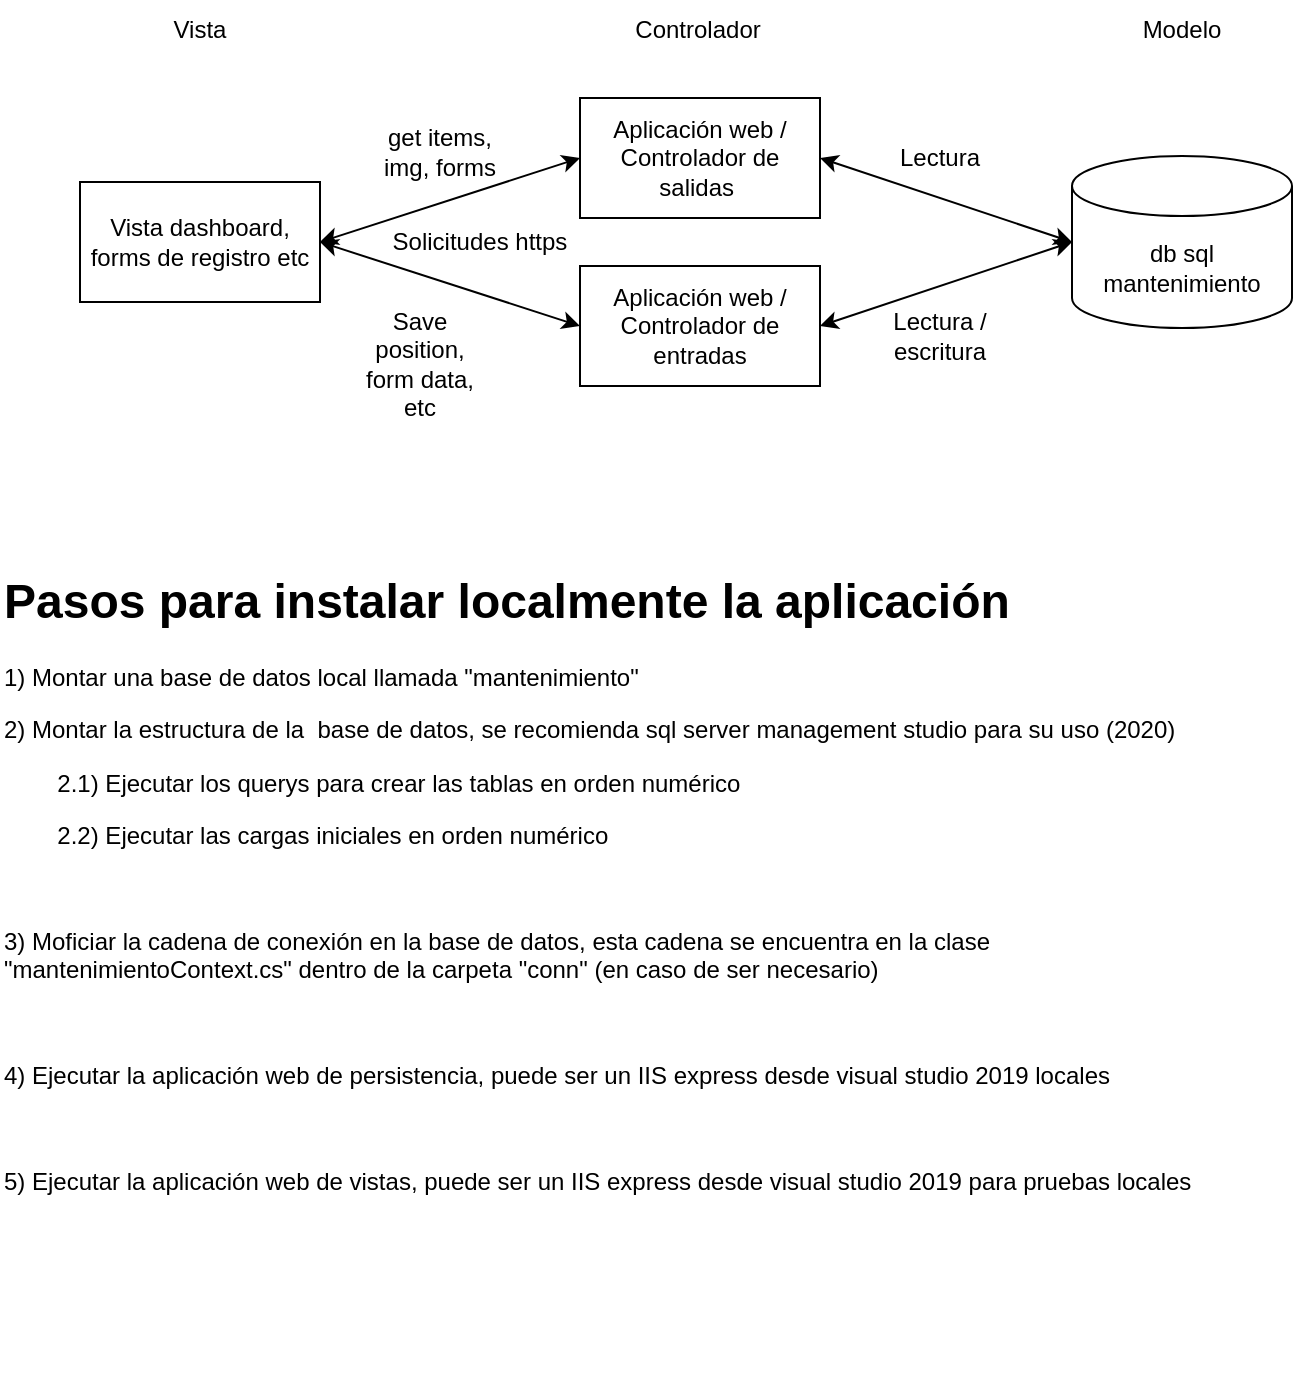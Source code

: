 <mxfile version="24.2.8" type="device">
  <diagram name="Página-1" id="7qiTwSUw3i8CorlzEtf_">
    <mxGraphModel dx="1733" dy="466" grid="1" gridSize="10" guides="1" tooltips="1" connect="1" arrows="1" fold="1" page="1" pageScale="1" pageWidth="583" pageHeight="827" math="0" shadow="0">
      <root>
        <mxCell id="0" />
        <mxCell id="1" parent="0" />
        <mxCell id="DBJ_dtxgOlgjZF1K9IKU-1" value="Aplicación web / Controlador de salidas&amp;nbsp;" style="rounded=0;whiteSpace=wrap;html=1;" parent="1" vertex="1">
          <mxGeometry x="-70" y="279" width="120" height="60" as="geometry" />
        </mxCell>
        <mxCell id="DBJ_dtxgOlgjZF1K9IKU-2" value="Aplicación web / Controlador de entradas" style="rounded=0;whiteSpace=wrap;html=1;" parent="1" vertex="1">
          <mxGeometry x="-70" y="363" width="120" height="60" as="geometry" />
        </mxCell>
        <mxCell id="DBJ_dtxgOlgjZF1K9IKU-3" value="db sql&lt;div&gt;mantenimiento&lt;/div&gt;" style="shape=cylinder3;whiteSpace=wrap;html=1;boundedLbl=1;backgroundOutline=1;size=15;" parent="1" vertex="1">
          <mxGeometry x="176" y="308" width="110" height="86" as="geometry" />
        </mxCell>
        <mxCell id="DBJ_dtxgOlgjZF1K9IKU-5" value="Vista dashboard, forms de registro etc" style="rounded=0;whiteSpace=wrap;html=1;" parent="1" vertex="1">
          <mxGeometry x="-320" y="321" width="120" height="60" as="geometry" />
        </mxCell>
        <mxCell id="DBJ_dtxgOlgjZF1K9IKU-7" value="Vista" style="text;html=1;align=center;verticalAlign=middle;whiteSpace=wrap;rounded=0;" parent="1" vertex="1">
          <mxGeometry x="-290" y="230" width="60" height="30" as="geometry" />
        </mxCell>
        <mxCell id="DBJ_dtxgOlgjZF1K9IKU-9" value="Controlador" style="text;html=1;align=center;verticalAlign=middle;whiteSpace=wrap;rounded=0;" parent="1" vertex="1">
          <mxGeometry x="-41" y="230" width="60" height="30" as="geometry" />
        </mxCell>
        <mxCell id="DBJ_dtxgOlgjZF1K9IKU-11" value="Modelo" style="text;html=1;align=center;verticalAlign=middle;whiteSpace=wrap;rounded=0;" parent="1" vertex="1">
          <mxGeometry x="201" y="230" width="60" height="30" as="geometry" />
        </mxCell>
        <mxCell id="DBJ_dtxgOlgjZF1K9IKU-12" value="" style="endArrow=classic;startArrow=classic;html=1;rounded=0;exitX=1;exitY=0.5;exitDx=0;exitDy=0;entryX=0;entryY=0.5;entryDx=0;entryDy=0;" parent="1" source="DBJ_dtxgOlgjZF1K9IKU-5" target="DBJ_dtxgOlgjZF1K9IKU-1" edge="1">
          <mxGeometry width="50" height="50" relative="1" as="geometry">
            <mxPoint x="-49" y="358" as="sourcePoint" />
            <mxPoint y="310" as="targetPoint" />
          </mxGeometry>
        </mxCell>
        <mxCell id="DBJ_dtxgOlgjZF1K9IKU-13" value="" style="endArrow=classic;startArrow=classic;html=1;rounded=0;exitX=1;exitY=0.5;exitDx=0;exitDy=0;entryX=0;entryY=0.5;entryDx=0;entryDy=0;" parent="1" source="DBJ_dtxgOlgjZF1K9IKU-5" target="DBJ_dtxgOlgjZF1K9IKU-2" edge="1">
          <mxGeometry width="50" height="50" relative="1" as="geometry">
            <mxPoint x="-39" y="361" as="sourcePoint" />
            <mxPoint x="10" y="320" as="targetPoint" />
          </mxGeometry>
        </mxCell>
        <mxCell id="DBJ_dtxgOlgjZF1K9IKU-14" value="" style="endArrow=classic;startArrow=classic;html=1;rounded=0;exitX=1;exitY=0.5;exitDx=0;exitDy=0;entryX=0;entryY=0.5;entryDx=0;entryDy=0;entryPerimeter=0;" parent="1" source="DBJ_dtxgOlgjZF1K9IKU-2" target="DBJ_dtxgOlgjZF1K9IKU-3" edge="1">
          <mxGeometry width="50" height="50" relative="1" as="geometry">
            <mxPoint x="190" y="400" as="sourcePoint" />
            <mxPoint x="240" y="443" as="targetPoint" />
          </mxGeometry>
        </mxCell>
        <mxCell id="DBJ_dtxgOlgjZF1K9IKU-15" value="" style="endArrow=classic;startArrow=classic;html=1;rounded=0;exitX=1;exitY=0.5;exitDx=0;exitDy=0;entryX=0;entryY=0.5;entryDx=0;entryDy=0;entryPerimeter=0;" parent="1" source="DBJ_dtxgOlgjZF1K9IKU-1" target="DBJ_dtxgOlgjZF1K9IKU-3" edge="1">
          <mxGeometry width="50" height="50" relative="1" as="geometry">
            <mxPoint x="131" y="404" as="sourcePoint" />
            <mxPoint x="186" y="361" as="targetPoint" />
          </mxGeometry>
        </mxCell>
        <mxCell id="DBJ_dtxgOlgjZF1K9IKU-17" value="Lectura / escritura" style="text;html=1;align=center;verticalAlign=middle;whiteSpace=wrap;rounded=0;" parent="1" vertex="1">
          <mxGeometry x="80" y="383" width="60" height="30" as="geometry" />
        </mxCell>
        <mxCell id="DBJ_dtxgOlgjZF1K9IKU-18" value="Lectura" style="text;html=1;align=center;verticalAlign=middle;whiteSpace=wrap;rounded=0;" parent="1" vertex="1">
          <mxGeometry x="80" y="294" width="60" height="30" as="geometry" />
        </mxCell>
        <mxCell id="DBJ_dtxgOlgjZF1K9IKU-19" value="Solicitudes https" style="text;html=1;align=center;verticalAlign=middle;whiteSpace=wrap;rounded=0;" parent="1" vertex="1">
          <mxGeometry x="-170" y="336" width="100" height="30" as="geometry" />
        </mxCell>
        <mxCell id="DBJ_dtxgOlgjZF1K9IKU-21" value="get items, img, forms" style="text;html=1;align=center;verticalAlign=middle;whiteSpace=wrap;rounded=0;" parent="1" vertex="1">
          <mxGeometry x="-170" y="291" width="60" height="30" as="geometry" />
        </mxCell>
        <mxCell id="DBJ_dtxgOlgjZF1K9IKU-22" value="Save position, form data, etc" style="text;html=1;align=center;verticalAlign=middle;whiteSpace=wrap;rounded=0;" parent="1" vertex="1">
          <mxGeometry x="-180" y="381" width="60" height="61" as="geometry" />
        </mxCell>
        <mxCell id="DBJ_dtxgOlgjZF1K9IKU-23" value="&lt;h1 style=&quot;margin-top: 0px;&quot;&gt;Pasos para instalar localmente la aplicación&lt;/h1&gt;&lt;div&gt;1) Montar una base de datos local llamada &quot;mantenimiento&quot;&lt;/div&gt;&lt;p&gt;2) Montar la estructura de la&amp;nbsp; base de datos, se recomienda sql server management studio para su uso (2020)&lt;/p&gt;&lt;p&gt;&lt;span style=&quot;white-space: pre;&quot;&gt;&#x9;&lt;/span&gt;2.1) Ejecutar los querys para crear las tablas en orden numérico&lt;br&gt;&lt;/p&gt;&lt;p&gt;&lt;span style=&quot;white-space: pre;&quot;&gt;&#x9;&lt;/span&gt;2.2) Ejecutar las cargas iniciales en orden numérico&lt;br&gt;&lt;/p&gt;&lt;p&gt;&lt;br&gt;&lt;/p&gt;&lt;p&gt;3) Moficiar la cadena de conexión en la base de datos, esta cadena se encuentra en la clase &quot;mantenimientoContext.cs&quot; dentro de la carpeta &quot;conn&quot; (&lt;span style=&quot;background-color: initial;&quot;&gt;en caso de ser necesario)&lt;/span&gt;&lt;/p&gt;&lt;p&gt;&lt;span style=&quot;background-color: initial;&quot;&gt;&lt;br&gt;&lt;/span&gt;&lt;/p&gt;&lt;p&gt;4) Ejecutar la aplicación web de persistencia, puede ser un IIS express desde visual studio 2019 locales&lt;/p&gt;&lt;p&gt;&lt;span style=&quot;color: rgba(0, 0, 0, 0); font-family: monospace; font-size: 0px; text-wrap: nowrap;&quot;&gt;%3CmxGraphModel%3E%3Croot%3E%3CmxCell%20id%3D%220%22%2F%3E%3CmxCell%20id%3D%221%22%20parent%3D%220%22%2F%3E%3CmxCell%20id%3D%222%22%20value%3D%22%22%20style%3D%22shape%3Dimage%3BverticalLabelPosition%3Dbottom%3BlabelBackgroundColor%3Ddefault%3BverticalAlign%3Dtop%3Baspect%3Dfixed%3BimageAspect%3D0%3Bimage%3Ddata%3Aimage%2Fpng%2CiVBORw0KGgoAAAANSUhEUgAAAYEAAAF1CAYAAAAOWlYrAAAgAElEQVR4Ae29aXAcR5Ym2FU1U10z1jVTM9Y9023d07qAxA0QAEEQBA8QJMEb4H3fJ3gfCR7iAd4SJVI8pdQtsairROouolQSJapE3SrVwWp09dbucqfXrMaWbW2mbtjuj1nbH9%2Fa8wiP9PCIyAxkZiQiEY9mwURmRPjx%2FPPve%2F48wv1PqqqGYMyYNtAnH2wDxgBjgDEQHQwQ9%2F8JNTj9UVwc44NtwBhgDDAGIoQBFoEINTaLPDs5jAHGgI4BFgEWAfb6GAOMgQhjgEUgwo2vewT8nb1ExkD0MBCICEybNg2HDx%2FG6dOnMz7ofkqHQRk9UHKbc5szBvKHgUBEYNmy5bh69So%2B%2BuijjA%2B6n9JhMOQPDGxrtjVjIHoYCEQEVqxYgTfffBOffvppxgfdT%2BkwKKMHSm5zbnPGQP4wMChEIN7Th74%2B5ejp6pd40P29iY5%2B3eMFUqMsPYi7zTXEe9DX14tEezYN3IFEbx964jEUU3q9CbS75VXAv6W0oc965SINrzb2%2F3v%2F20qU24FfJR2f9ZdlbE%2F0os%2BRXib4y7wMsiyD6TN3ds2kLXJ7T2Ai8Mgjj2DJkiVoahrR74Puo%2FvTjwQMYOogjyf6R4zU8XIlAp5Ab0%2BgNyeErXTGMIhAGMrQT2L0bKNU6WRUz362FeWhEbYhZoaDI4Q%2FVRldzuWCrLItQ0b2dqlLYOlk1LYxkG0D54082CEwETh58iSmT5%2BekXdN99H9aUWAiDVrzzqG%2FIhAR4489n4SS9AgyrADBdahg6pvRvXsT1vRtdookfLso1FlF3r6zNFfP%2BuXtQjkoAyhb%2BuM2pa8cWoXj1F%2FP9tpIG1U2CLgs3OIjpAiXGQXAWpYrTMKsbE3tp6m9NLsaRnDNv1au7cnicL4NMJaWv4%2BAWXk3SXCRTI8Jsolyi%2FDZfZ6FNvO9WnhpdRlo%2FxkPuJT8WLtdVbrkzpN6gy6DTOpl54GpZtpmfzXs8%2Fhyfvu3EREiv3s9%2FkXAVtZexOIu4SDvO2QKszgrwzS7rY8bCNg2f5GeobIpe8nol6afUQeStq2PPU%2B7Gh%2FQ1Rt9iKOUPKwp2c%2FJ9uHrin00UDeRSBWXA46pBHdPn2PBJSG9WoIoyFV4jPJVmlsCVyjLOlFwJFmewIJitG7EJjj2mI9f%2FO7AloBTAXcbjZy%2B80AdJJwjbxVYtfzJmLsUeYo9PM%2ByubiRYl81fJb3iTZKH2a9vYwREGdS%2FFTLz2NbMvkNv9ilCM1ttzaye03SssLw4bHmX4k4MCNsLudvFLbITciQA5Bsi7umOrtVXEnBTqFLR04M9KVzle6ejnaSumzWbUtlUvhEre2DftvgYjAokWL0NW1C2PGtNjIvvTeIZhcsRXrGi5hZtV%2B1Bbbz0tj9UcExD2KN5sEHwHahdDJq9Y8ezthuNxju97wYCT4ZJnlZ9q0HPkbYLaV25Zfqo5pPydIwAZIl7I6OpM9DXuH8FE2R3ou9jOJ37BZ%2BjTtNjRFoJ%2F1sqeRfZnsdvGPLYmLdJ9UXi9M%2BRMBtzrqtnO7xk6m3uWke1OV0cCRE4Oyv0nnxKX9ffVTrey2PqKdEyNntV5pyu4Lw7IeqlCZv6kOj89Ru7edtf6Yh%2FQCEYGKikoMqRqG8pIaSwSEAJRvQ3zkT9E97ib2t36IBXUnUFM00rpGGqbfIiANRY2pDunEd63RxLV20KQlDBVwnmkmO4FF6J7XqvmrYDUBIPKTncY%2FKOz1oPvUfMx0qEwaaA0vSQntWOd9lE1PT9RZSUsJw6kiYCM8rb56PfTvfupluycHZXKIgEgzPbYkplN%2Fkp1TtXcaEiNMqxiV%2FUGOlKWAprVDKqz5KIPLSNiot4pDF0z5tKXapgKzfuvlmb5Hn%2FC8Xq2HtBX95oYDeT78n4GIwKjyuVjT%2BDSWDT2HxpIpUAXg0PhPcXjCZ%2BJYOvQMhhSNyZ0IWJ3B7FA%2BG1MFlyvBqB3MM02jsW1peV6rgsmlU2ikmJpAkiCz5e0idiIdKpNF8lQONVykP3bqo2y29Mz7U3aK9Gnq9dC%2Fu7aRVg7bPZ7tIG2XvkzBioDhsduEUSFyo75pvHCPOjrJMlPCMrDiXUYX%2FFt1SIN3j7I72tlqY629PO8329fPeatPpMKwWg8zbeqr6r1WnSW2wv8ZiAi0Va3B9qY3cf%2BYD7Bh%2BGWsqEuIEcCBll9gw7AXsHnEK8GJgDpZ7EWmKqk7vBeXhlZB5JWm2fg28vG61pa%2FBmhKx%2Bu%2BNACz5S2u9aiLBK2tHAZYBWnI87YwjgJ6Zf7CQY5py56%2Bvno99O8OcqC6WgRhlNN2Tw7KpKfv2UYuNvUj4rbyOtqZ2jGNCHjUkdK1YtYe1%2Fgpny8hMvuSlZ%2Bsh9p%2F%2FGBK3uewpYnnOD0VqIhZunqlO69hp19tS%2FfKEYksd4F9BiICE6vWYkXtY1hc8wi2jngVB8d9jD2jf45Z1QfRdN9cLB96PjciQI2rNYAR2kgCRHQCFTAmCK2QjUMEDJJKNqzRAdWnGBxpKpNMemd2XOvIPz0p%2Buukhjep1istWeqdQ3xXRwY%2Bymbr4EkCVu0lJoN75Lsb6dN0s2G%2F6uVoUzM2ruOgH2USImC73yPNXnVS1BROP6SQkkx8iIAkYEvApUeriIC8xlaPDiQsO6Qqbz%2FKYBMs475k%2B7m0v1e5XGwpsNHrfAHOtZ8p9XKcV%2FpsNm1LfJOsWyr7hfdcYCKwsu4JrKl%2FFntGvy8I%2F%2BDYm1hWewFjipaDwkAUEso%2BHCQJWo1BJwVAkqchDMlr9EbTSUd6Pcbjjz2IC3K0p2uASqaZjOc605JPPshrdZJw6RQ6OfshERfiSysCMmYs4%2FZEIDavyE%2FZjGtsczFWp3arc%2Fo0dRvq3%2F3Uy3mPJO3MypR8qslOqumwJTGY%2FpOwnMSR%2FXp%2FBGwrozk3JsqnOUpkGwPbxqfeH%2Bx5S%2FLyVwbD7vbHlJMOFaXl0v4mvn3ZMkXfSFcv%2B3nV1u4YTl8esomdF9xtJ20Yzs%2FARGDnyLexb8wNrKh7FDMrD2LriCs4MO4jbBvxhggNSRGYPXEVHnnkDN566y3r6OnpwZUrV9K%2FLOaTHAuxYbjM4ewwgbZLytFAYdjDEIHcLMHiamubkzKwNiGR8CegA1tOVzsq3BmICAyLTcacqqOYXtGF2qIxKC8egvEVK4UQHBr%2FCeiQIjC6bjra2zuwePES2zFnzlyx3ES6CvD5cAOM26d%2F7SO8Vc1zLyQbBisChsceBuJ1G2EVUjupZQ1EBEpi5SiPDUFZcTWKi0pQVFSM0uJKSwhIAA6M%2FRjzao6huqgJZWVlKC%2Bv0I5ylJSUOp4cUgvPf%2FePYNhebK%2BgMRCUCAhxNENcQdchaukHIgJeRiQhaC1fhnnVx9FavhyVsQYUF5UKkfC6h39n4mIMMAYYA8FhIK8iQA1JQlAeqxWfxcUl7OkrsTkGenBAZ9uybRkD7hjIuwhwQ7g3BNuF7cIYYAwMBAZYBNgT59EYY4AxEGEMsAhEuPEHwuvgPNnbZQyECwMsAiwC7AUyBhgDEcYAi0CEG589snB5ZNwe3B4DgYGCE4GmpibxJvGmTZuQ6bFmzVq0tbWx98MCyBhgDEQeAwUnAh0dHbh8%2BTLef%2F%2F9jI%2FXXnsNGzduinzjD4TXwXmyt8sYCBcGCk4EZs6cJdYV%2BvTTT5HpQWsTbdu2LXoiIFcJ9VyozCc4c5UOe6HRwyC3eejaPFAR6OzsBK0BlEvlj4QISJJVlwXOReeR6YZVBGT5cl3vXNiO08hpP84lJ3BaPp03DwwHJgIkAN9%2B%2By0WLFiQU%2FCQCJw6dQorVqzExImTMG1aO2bPnoN58%2BZj9uy5mD69Xfw%2BYUIb3I65c%2BfhyJEjoR4JWEvYRowMo1pvJrHsSIztl539AhEBEoB%2F%2BZd%2FEWuWByECx44dE0RfWlqGouo63DV%2BLu6evx13T16E%2B4YMA%2F1eVlYB2uu4oqLKdowY0YwtW7amEQFj7XRac52207MWr5IetPRYxTr86nriyrrkco1%2BeY9QYTVd%2B7Vy275kXsk139VVE%2FXz8j51D4SeuHvaxo5JlK5cS10tTz%2FqadVfpmOAMJuy6feS7VPV275GfXadgEmE7RdlDORcBKQA%2FOu%2F%2FmsgIjBt2nRB4lUjWnDX0r2ovnQLQ6%2F8H6h89tcY%2FvI%2FoO7y3%2BHujQ%2FjrpphYhVSEoPy8krrGD68CZs2bfYtAr20i5FF6LTrVi961e%2F0t7X0r518k%2FdJoUiSbvKcJHvjmlRk6HaO0jGEIH3aqUSgX%2FV0EYFsy%2BZ2vyECXjZVd0BjEosyiXHds8N%2FTkVAFwAiqFyPBCorq1A9egJKt5xC7ROfofLM%2B6g%2FfQ33zN2CogMvoPj8xyh74E3UHHgOd9c1o7S03BIAEoP%2BioAkeCtUoXioFnF5hm2SxOwgaikctEmGEJWkV23lpaabinhFWsm8ZJmNbfMUz9%2BRhvMeK%2B9U9dTT0b%2BrO4v5LZu6y5lrvaXYyT2YDfFMjoSy6whMJGy%2FqGIgZyLgJgBBiEBxrBTls9ej6ulf4r6jV1F0%2F%2FOouP8ZlFXXoWZZF4YcfxX3rjiA4oufonjzacdooL8iYJGMC9FZJKuQlkqiBrmrZJUk3VTpWmn4SFfkoRGtZ9qOOvgrj6OeWjpWefURkjVK8pePlY5bvZXf5BaFVHc1ZBTVTsz1ZgHLBgM5EQEvAQhCBO5pHIuirsdF%2BKfi0Ztofv2%2FY9Sb%2FyeaL32DUVf%2BV4z%2B6f%2BFuud%2FjcpnfoWak2%2FgrhFtttFAoCJgefWSnHTy07%2BrXm3qkYBFkJ57mvpIWyNv%2BzyC2ZEc1ygblksi1q7JSdk8RgJW2jJvMbeSDBGxCDABZkOAfG8MWYsACQA9BaR6verfuQ4H3TtuNu4%2B8BKKO0%2BgZE4nig69jJLle1HZPA7l8zej6PArKF66GyULtuLeo6%2FjnlkbxUSxnBcIUgQswpKhHossZSjDB1GrZKgSvkNgjM7fnkgg7ph09iB0qzxScPyVJ91IwDqveeb9KpuPejtHONKuTIRMZoyBTDGQtQjQewBE9F5HXV19Th8RvW%2Factxz%2BgPcs%2B0i7p63FXd3PYmieVtE3L9k6hLcc%2F%2BPcffCOO5dtg%2F3nvsF7lt5ACUltH2lMTmcFxFwCYsYBNZP0jXTST1B6px0dpKlSfpBiUBx0jNXHYA%2BS8SCqDdPDGfa6fk%2BFgwVA1mLgJpYPv6%2Br20eys5%2BiIZX%2FoD6F%2F4ew1%2F776h6%2FAvcd%2FwtVF74CCOu%2FG8Y9tLvUf%2Fi36P2ma9xz9zNeRsJqLFq4zFMnfz07%2B7hILKjNels865dyFaOOop9pB2YCFCnyrJs5oss7vW220MIjVVv7tD56Hecx%2BDFWcGJwD11zSjblcDQxz7CvR1rUbXzPGrPvoe7lh9A%2BeGX0fDQGyiatgyV3S%2Bg7tx7Yk5AfUzU30hg8DY4d2ZuW8YAY0DFQMGJQFGsFEXtK1F09iMUxZ9AyepDqDj6Ku6asR73dD2F%2BzadRmzFPpRf%2FBhl645iWsdM7N69B11du8Rx%2BPARPP7442neE2CQqCDhvxkPjIHBi4GCEwECY1F5Ne6btwWVT%2F8STVf%2Bd1Q99imKj7%2BJsqd%2Fhapnf426Z7%2FBvetOoL65BUuWLMWePXuwe%2FducezduxfxeBy0GikDe%2FACm9uW25Yx4A8DBSkConHLq3DfhLm4Z8%2BzKH%2F6V6h%2F%2BQ%2Boevob3NX1JO6ZshTFVbXiHQF6uaympsZ2VFfXoLy8nEXAjMNzZ%2FHXWdhObKfBiIHCFQEisNJyFFXXo3hoM0oaRiE2tNn4XlbBBM8EzxhgDDAGfGCgsEXARwUHo3JzndgjZQwwBnKFARYBFhL2lhgDjIEIY4BFIMKNnytPgtNhr5QxULgYYBFgEWAvkDHAGIgwBlgEItz47L0VrvfGbcdtlysMsAj0WwRK2Gvqt824w%2Baqw3I6jKVcY4BFoB%2BEZrxzUCvWIsp1Q3B63LkZA4yBgcAAi4CLCBQVFVvePu1XPHv2bDzyyCN49dVX8c477%2BD555%2FHunXrUFdXZ12XSeNZS09bq47KFUGj0xmEDdIsBqcuKhf04nFGXtFrh0zwy%2FcMjn7KIuAiAhLc5PmvWbMWTzzxBPbv34%2B5c%2Bdh7tz5oKUnLl%2B%2BjAMHDqChYVgGQiBX3NTIJt5j7hdcAOCi%2FQ1sG71kVubUImDaSROJeCKB9hTtJtuPPzNrE7ZbtOzGIqCRSWPjcGzatAlPPvkkXn%2F9dXHE410YNmw4aLmJqqoa1Nc3YNmy5UgkHseGDRvE8hT96TiC%2BHJAoP3JM%2BfX5kMExNLXcgOcaHXMnLeXhnNOn%2FEkMcAioHSO1tZWnDx5Ek8%2F%2FTR27oxjy5atWL16DUaOHG1tSiM3p6mtrcfevffj%2BPHjaG4eCQoh3XdfkfiUxnX%2FNNb9tzZ%2BUfLXr3eEi2weseEl98TlqELZUF6kme680QnseTgJ137e2MkrVXjGfr0zPdu9vQnEE73os9VL7Zz%2BbOWdp7SB3GuhBz09fY78xP2mKFP59C0r7enbdzOzn9Pqq%2BwGZ%2BwvodaN%2F9bxzt8HBhMsArQqaVExamqGYM%2BevTh37hxmzJiJurqhIKIfMqQWdaOGY86%2BBWjf0I7WpWMx41AHhk8fgVWrVov5gVOnTmHmzFmoqKgUaalzCg5gC2LQwkAuQmCQi3qdSfYWYUryTxKPIFhrhJHufAwq%2BYlyamVzlKE9gUTcBKrLSCBdevbyKXsXW3VydgKjDE5ilnZNnadhg97eHiTavcptXCNFWReBVDZImbc%2BioknkmVwaW9ZH%2F50YoBtEqxNWATMDtnWNhEPPPAANm3aLEI%2B0uOnz7qxw7Hy4hosPLAAUzunYtljSzBq3ii0tLRiw4aNuHDhAl555RVs3rwFVVVVqecINKJ1Bzh5rklyt64RxCKFwSS4hLIkdr%2FOu%2BWhEmIaL9whAn7Sc9ZJCEMKERB1F%2FWikY4uBunydLGR2IFNKYfNZsYOZsmRQCobpMlbS9dqQxaA1P2D7ZN3%2B7AImKCbN28%2BTp58CIsWLbaFfppnNmPds2tw%2FKsjOPb5IRz5tBvHvz6Mrrd2YMrqKWK0MHz4CDFZ%2FOijj2L69OmpG9GPCHheoxKPStimpyCIRxJcmvMiD4NY7fsCm%2BEOzzJ4eNTp0vMgReFNpxMBSQwyD3m9%2FG49XZWsj%2BHZu9jA3LpTEr2ev20kkMoGPvMm28pRBgtBsB4t2zcz%2B7IImAQzfXo7HnzwQaxcucomAqPmj8LaZ1Zj%2BZmVmLB%2BmjjmHJuHzhfWYdqGqda1CxYsxJkzZ8SEcUow2ojao9E8ySfXIiBHFS7l8CyDeS2dt0JPMrTT%2F%2FR0Ek5pO2or1X7pymjue%2BwgYavsTpHonwikqK8ULlFeEicf18p7%2BDO1I8X2yal9WATMOYHGxkYcO3YcJ06cQHPzKIvcSQRWPL4M7ZvbUTmkRhxjFreI31QRoEdJE4kEFi5clKaBDOLxngzViE4FvM2bdhKYjSDdCFAlUPVvNQ%2F5d7rzFpGaopDueo%2FzvsJBskziUwnReKSZFBIXG1lp9CIRT6BXI2ebCKRKP9U5W3nJPkY55OgjWT4X8XXcy9ewvYLFAIuA2elKSkoxZ85c8U7A2bNnsXTpUowd24rRc8Zg1ZMrMG%2F3XFRWVgtxGLtsLFY9swJTOicLwVi%2FvhPPPfe8EJCmpqY0IkANahCZzZOmcijvCQhytBGUTiQuBGcjpnTnjfi33UPtQKIn%2BQy%2Bowz6xLCtfD7Tc4wenE%2FrWJ2e6iNDP2Y7iZGDkq%2BjjES4Vh1cbGCmI8i%2Bt9fxJJD4XZlncaSv2MBxTs1baUspAo4RiVkWq7783UffCZYQo9gWLAJKxysvr8CUKVNx5MgR%2FOQnP8FjjyUwZ9kCLD65DJte7MSYBWMxbOIoLDuzQoSDpq6ZioMHu%2FHGG2%2Fi2LFjGD9%2BfD%2FeGTAIyhaPVwmy2Hx6R4l32z1JF4LrpwgQ4A0iS8bS7Xno5%2BV8A3VEpfwKUadOT7mH6tXTZTyhpNxv74SmWCo2sIuWQQjeebrYSLa3CCWp9Umm5d8Gun2UiWvRFt52tdeTiY3tMXAYYBGQpGB%2BlpWVi8dCKTw0dGgDKiqr0Di9CcsvLMe%2B9%2Fai%2B6MD2PzqRoxfOwEVtTWora0DvWBGj5KWlpayJ6PZkzv3wHVutj3b3g8GWARSklYxiopiiJWVompoDZY9sBTrL63F8BlNKK0sE4RP7wSkfC8gZfoMUj8g5WsYJ4yB4DDAIuCDpCXJz98%2FDysfXYmqUbVM%2FD7sxh03uI7LtmXb5goDLAI%2ByEx6%2B1M3TMHMA7NRMbyGwz4%2B7JYrkHI6THiMgeAwwCLgg8ykCJRVlaO8pgKxUt5YhjtlcJ2Sbcu2zScGWAR8iEA%2BG4TzYgJgDDAG8okBFgEWAQ5tMQYYAxHGAItAhBs%2Fn94G58XeLWMgnBhgEWARYC%2BQMcAYiDAGWAQi3PjsmYXTM%2BN24XbJJwZCLQITJrSF0kMx3htIbkafzwbjvJggGAOMgVxiINQicP36dXR2dg6IEMjHQvVPaXxaXmLEiGZMnDjJOsaNG4%2B6uvoBKa8sF38yQTAGGAP9wUCoReDGjRv49ttv8yoEkvTTGZHWCzp06BB6emjfWuO4fPmy2JQm3b3GSpjJxcXkInL6wmXp0hnI8%2F3eByCLsJtztU7u5APZ9pz34MJf6EXg1q1beRUCKQKbNm3CW2%2B9JY7nnnsOCxcutHn4tGQ0bUr%2F6aefWsebb76JFStW2K5z6zDuBCpXzCyMzUfc6zC4Oodb2%2FFv3MaDDQOhF4FTp06ju7s7b0IgRaCra5eD3EkITp8%2BjXg8jtmzZ%2BdYBKhzmUstey6tHJ4OyCIQnrYYbKTE9ckvtgpCBAgU%2BRKCVCLQ0TED%2B%2FbtA%2B0iRttR5nYkYDa8y5aJgnCtNfXta%2BBTqITCSLZrtH0JyH6287ZN7OWa%2B%2Bpa%2F%2FY86H7bmv29CcQTvWI%2FALXDZpuH%2Ff7k3ryyjlZe2lr9bpvzyBBbn62u%2Be1cVnmzCIVFOY377huK%2F%2FyfL%2BLuu8emHV1H2U7Z1r1gRIAqmg8hkCKwevVqXLp0SRznz5%2FH7NlzQJvO1NQMQSXtMdA4HDt37hTn33jjDfziF79AduEgk6BsG8OY5K2SuiYSkpyT8wnO0YQgV880JPkniV%2BkqVyvf6cd0ATJKiOWbPMwBEAJhWk7eCXrRzbpQaJdErpWX81%2BxfGEcq28hz%2BzJY583E8C8Cd%2FAvzpn%2F6eRSBAR6KgROCJJ57EnTt3xDaQQYOQiJ42laGDnvipqKiwAZG2o6yurhHnN2zYiLfffjs3IiC2npSETPME8m9JXAbpya0KBUErZCzsYiPCdGkY6akka%2BxVLAnZ7X5zZGDl63aNWk4%2FeSQ9f71tqY628ukdgkRJipaouyy7tBl%2F6jYthO9%2F9VcbhQiQEPzN3yyx9b9CKH%2BhlLFgRCCfAuDVeOpksZw0pt9IMIYNaxQH%2Fe11v%2FxdeL0WgWoEpRK49LitUFDyiSJVBJwEqZBy2jRUsjbLopbBg1Rtdcg2D3G%2FN3G7iYAxckjawxIBOa%2FS5y0qsh34U8OeLq4D%2FL2oqArf%2B94%2FCyH4sz%2B7nrZfcXtm1p4FIQL5EIBp06bh8OHDYuKXJn%2F1p4EIYOpksXwqiH6jczKMJD9TAdJGoHpHI0KUXm0acqQ83AjS2MjeHEGkTSONCHjcb6uDxzVJG2SWh7zfXkcSuL6kjch%2BlL%2B0mbSnEC8SCW9xkenzZ2bkkQ%2B7yZDQd77zP3HvvSNYCCS%2Bc%2FgZehG4fft2XkJAy5Ytx9WrV%2FHRRx%2BJg%2BL9Y8a0YNWqVeKgv71EwA%2Fxqx3GRqC2xjQITnr5RlhGDwfZOywRJG3YrqZvxOxN8lO9elteMp00BO1xvy1fj2uSZcosD3m%2FTQREXnZiF%2FbURUDU1cjXOVKSdedPaeOwfhLxkwBQSOjP%2F%2Fy0HeeueOY27W9bhl4E8jUHQM%2F308Su6uHPmDFDPAFETwHR34GKgCA3J6ELsrV5sx1I9CTQbnYA47wa%2BjCERCW%2B1GmkIWj5ZJBKssLzt5c1J3mo9fSaGNYFR9pNli%2FeA0tEzdBQ8jsTRH8JIgzX%2F7t%2F95UQAfoMQ3kGWxlCLQLXrl3LyyQwNaqbCNDSELW1deKgv3MqAo44v927VYEmiV4%2B9qgTfG%2BiC4leJT6ujwwkkSt5JtNILwLW%2Bwvy%2Fp4u45FTLR%2FvcvrJQ3sMVZkQp3ST5dUedyXyV8NBUhTMsqr3qTblvwtHEGkEQCMBGhHQPAG3XW7bLtQiQG%2Fl5qvBKyurxcRuU9MI0EGPgsq8ZbgnVyIg083Fp06QuUiT08htJ2N7ZmfPv%2F3bDiEC%2FJRQdnb0wmGoRcCr0AP1e0vLWCxevNh20G8DVR7Kl0UgmI4xkG3KeTvb9Lvf7RNCQBPFbB%2BnfbKxCYtAPyaX6N0AemFMPei3bBog23tZBHLbIbJtD74%2FmPagR0RpJMDzArm3L4tAP0SAO3juAcg2ZZv6wYCcF6ARgZ%2Fr%2BRr%2FuGIRYBHgTsUYCD0G%2FvqvV1vzAvy%2BgH%2BC9yOGLAJMAKEnAD9A5mtySwxhsycRP4WD6CBBCFv5Crk8LAIsAtyhGAMFgQE5OfwXf3GiIMpbKMLAIsAEwB2KMVAQGPj%2B92%2BLkQA%2FIZTbUR%2BLABNAQRBAoXhVXM7cEpRqT%2Fnm8H%2F4D68zZnPIWywCpjHlC2Eq6Pjv4Do025Zt218M%2FPCH18RIgD77ey9f7423UIvAhAlteWvsxiHF2NBRhofWVKU8Ns0sw4ja4ryVi8HrDV62TbRs8x%2F%2F48tCBPhdgdy2e6hF4Pr16%2Bjs7MwL4W6bV4Mbp0bi2vEReHlfg%2BtB526cHo1t82vNMhWLJaSLiw1RoNEEE1NuAcr2ZHtKDMhlpVkEcouJUIvAjRs38rbB%2FO4l9XhudyPmTazGiKFVrsfIxmqc6pqOJ%2FdPxthhbg0hRcHtXPI3ehZ7oG4AACAASURBVMtXLgZnfKZeLlp2gjB9GnXwXvQuTGXlsiSxV8i2YBEIph1DLwK3bt3KixCQCHz1zBx8cbkTn1zyPn796hb87upmfH65Ezefl8c6nI9PwLhGf42kL%2FUg1sNXVs0MXUdVV%2BnM4YRU6OrJdQv1SJZFwB%2B%2F9LdfhV4ETp06nZcN5kkEfnt5Af7w9o6Mjp5HOrB4YpmvTqSLgFyqObTLHrMI%2BGrX%2FnY%2Bvr5%2FpMYi0D97%2BcVXQYgAVaa7uzvQEQGJwG8uzcGtS%2FPw8ZkWcdz68QL8L29u9SUKPz%2FbgWWTy32RRWoRkGvvm9soKhutGCMGJZTksp4%2FCYntOrnZiuLl2s7bRiDOvHv00JWZp7MO2jr%2FtnTNLSDlfgT6OaVsfoHL1wVDCGG2K4tAMG1eMCIQtBCsnFqBfUurMWlUBYbXlYpj2pgKPN41Gr2vLE8rBLkQAWMHLIOIe3t7kGhPNrpB3GoM3rhO3VqSiJnmGJIjCuc1Ih1VGMQuYTJd97zd9vDVRSBluvpuYPGErW5hJh4uWxKDA20LFoFg2qKgRCDIDecry2JoGzcabW0TUFlZheHDm9A2YTzaRtfiXHwC%2FuH1jSmFIBsRMMhbI%2BJEhzKqoFGBy%2BSxIFd5n7kzlzY6sO9T7JaOQfw2AbLl7b6Ru10E0qSrlXOgyYTzD4ZMgrYri0Aw7VYwIhCkABB4hw1rxKFDh7F3716xq1hrayuOHj2GHdu3YdO8Rrx%2FfnZORcD2dJDqmbvti2vz1lUg2MnXTszyOuUakY4STrLCM3KPYlUQ5P0%2BRMBnulRn3u9XsSuHwRRHJ71dpAj84Ae%2F6dd9QYtToadfECIQtABQI7a3d%2BC5555Dd%2FchIQLjxo3DhQsXkEgksHnpJLxwZFpORSAZstHB70LEORWB5MjBCV6XvImoKH%2BbUGk7mnmWT6ubtf9vqjJo9zBRMuGZGKCF42gV0X%2F7b%2F%2FINslhvwi9CNy%2BfRt37twJfMP5jo4ZeP755%2FHss89i%2B%2FbtOHDgAH7yk5%2FgySefxNaVU%2FHisekDJwJ6TF0CQAuziLCSHg5SCdorHZme2yiEzqUTgbTpqsRuCI23CKrX8t9OoY6uTf7rf90rRICEgO2SOxyEXgTyIQAEqBEjRuDkyZOgF9ToTeUPPvgAH374oRgZbF%2FUhA8uzhw4ETD3Eu5TnhRye6zUmFtQQy4UClInis15Az2dngTahRCkGAnY7tFGAl7lk%2BnGe5QwkEcelhDlDtxMFIPLln%2FzN0ssEbjvvqEsBDnqM6EWgWvXrgU%2BApBEQXsFjxs3HmfOnMXNmzeFCDz44IOY39GKC13j8fdXOwdUBKic9kc77eRO5405gS4kepW4vz4ysAg7eU3SK%2FciaON3MY%2BR4hFRKUJyvsNKV4wU3PIbXCQlscSfwbQrEb%2FcWOav%2Fmoji0AURKCpqSmvDV1aWoatW7eJkcCrr76KVcsX4sC6Mfj1S2vwh7e3pxSBa4%2FMwKKJ%2Ft4TCIokDBFQnyoKpjMGVX5Ol9srHQbkngI%2F%2BtGlvHJDunIV8vlQjwQGwrAbN27C%2B%2B%2B%2Fj5dffhnzF87HtLHl2LmwBvGFQ1Ies8dXorK8ZECBySLAJDoQfSafedJeAjQa%2BNM%2F%2Ff2A9rV81jnovFgEimMoKkqSx7p16%2FGzn%2F0ML730EubNm4ey0hiqytMfdF3QjZUufRaBgW%2BDdG3E57NrI3VymOcFsrOlxCKLgBZXa2kZi%2F379yMej4sXxqSh%2BDM3gGM7sh2zwcDdd4%2FleQGNs7KxJ93LIqAZlOYFamqGoLq6BjRZnK2B%2BX4mPcZAbjHwve%2F9sxACenmMbZu9bVkENBFgUGUPKrYh2zBIDPBew7nFF4sAiwB7U4yBgsIAbzPJIlBQgA3SI%2BK0c9sZ2J6FYU%2B5hhCFhbjNsm8zHgmwF8gdiTFQUBhQ3xz%2B8z8%2FXVBlD6NosQikIYDa2jpMmTIFa9euRVdXl9j4fvr06aivH4pYjN4L4M3lwwhsLlP2HmKYbSjnBeidgb%2F9W35BMpu2CrUITJjQNmAqP3RoA7Zt24ZXXnkFPT09uHr1Kn784x%2Fj9dffEO8RXLlyBXv27EFT04gBK2M2Dc%2F3Dm6SHOzte%2B%2B9IyCfEqI5gsFe3yDrF2oRoIXcOjs789rA5N1PmzZNLCNNxH%2Fp0iW89NLL6OrahaamZuzde78Qg4sXL4pVRp955hnMnz8f9GhpkA3FaTNpMwbsGOAJYrs9MsVHqEWAVvT89ttv8yoEU6dOE3sIXLz4KGbNmo1Nmzbj2LFjmDx5CsrLK9HWNhEHDx5EZ%2BcGTJo0BadOnRZCMWfOXBaBNKG1TEHK9%2BWmsw82O8oJYl5CIjt8hF4Ebt26lTchoBAQbWh%2F7tw5TJs2Xbw0tnv3buzffwA0N0AiUFNTi3379mP37j2orh6C1tbxePjhh3H69GnQ28aDraNlVB%2BX%2FQcySodFhfGUAgM0KUxzArzJzCAXAfK0iZjzMSJYtWoV3n77bbz33ns4f%2F48du6M49FHH8WuXbtRV1dvHfSdzq9Zswb3338%2FXnvtNbHoHM0hlJUN7EqioSBbFgEm7xTknSuMynWEvvOd%2F8n2zsLeoR8JkAgQaIIWAvL0Dx06JEh%2F2bLlWLlyFU6ffgTvvvuuIPh33nkH8qBVRilUdfnyZdBIYfnyFTh79pwYETQ3j0wJSLHmvm2Nf2PjF3XvXbFvQE%2BX2B%2BgL4Br5YY0PXEjb3WzGn3PAnv%2BhseR6hpRP2XvYrf7c0UCnE52HmCh24%2F2FJD7CxR6XQay%2FAUjAmSkIIWgpaUFZ8%2BexYEDB1FbW48hQ%2BowZ848sfH8kiVLMWZMi3XMnj1HhIRWrVqN%2BvoGESK6%2F%2F59oElienw0ZYPqXjJ9J9JUyJ6IVIhCUNea20j29vYg0Z4kEoPc1f1%2Fzc1klLL5ucZtO8qUNsnCi%2BF0k%2B0XNVuo7wtEre65rG9BiUCQG87THsNPP%2F20CAFR7J8OIvsdO3Zi0qTJ4rv8ffToMeLx0NWr11i%2Fr127Dk899RSWLl2aWgS0%2FXgF4ScS6LU2cifvvNcg56CulSKQUJ%2BvVvJVSVmUQQqDn2vc9yTOJWg5rcIgflrq%2Bb%2F8l0OglT%2BDaDMWgdzgoGBEIEgBIIDOn79AePLbt%2B8QK4gS4ZMwbN26FVOmTLXInn6fOHESdu3ahYULF4nfKyurQSJAm9JTKCk14NUtHIlUiWAVcrV5%2F%2Fm41gSSGJFIslfBpZVN22vYqKtyDQmIrQ5qWvx3amwMLvv8p%2F%2F0pAjX%2FPCH19L0iczqzSKQmd10DBaECAQtAGSUmTNn4fnnn8d7772P119%2FHY888giOHDmCU6dOCe%2Be3hCWk8MUHqLz9Abxpk2bxAjg5z%2F%2FubifHivVjax%2FFyEVCrGQl22OAGQIiM5Ze%2FPKfYVzfq0qLiaQWATStpvejvw9NQnJXcDo7d4gbMUikNr%2Bfm0eehG4ffs27ty5E%2FiG883NzWJi98KFC8LDX7p0mXg%2FgASBJoflpDB90nd6guiJJ57Ahg0bxPU0MUxPDI0d25oe8Cb5x1XCJxLuSYhN4tVJYikUub3WRQS00JMFIDUc5OcaHgmkb3813DaI%2F5Yi8O%2F%2F%2Fc1AbMIiEBERyIcAEOGVlJSJZSIorj9v3gIx2dvYOByHDx%2FBiRMn0No6TkwM08tiJ08%2BhCNHjmLEiGYxOmhv78Bjjz0mdiSjDWksAvXs4BQ%2B6UOfjP3TdUIYetHrCLcEca2LCBTHjKeRbPkb16kjE%2BPpHzVs5LxGhINs6eQGrOntyvmEyUZSBOgziHL95V%2Fu4KeDPDnGf18I9Ujg2rVrgY8AVHBOnjxZkPmhQ4cxbNhwEe%2FfsGEj6MkfevST5gPozeF9%2B%2FZh8eIl4ntd3VDxpBCNCjo65ERr%2BkXlBJlak8HUYAaZqk8JybLl%2Flp3EaD8jKd%2FSKCMQxUAWZ7015h10Z56kvfzp%2F8OWsi2kou8BSUCf%2FEXJ%2FhlscEuAk1NTYF4EF4di9b%2FoRfGXnjhBbFGUENDo5gUpkdTacKXRGDbtu3ifQJaR4geJd2%2BfbtYQ2jLli2oqKjIa3m96sG%2FR4Nkw97OUgSCWuBNLhvxgx%2F8hvtdFmIQ6pHAQICcwjnk%2FdPqoTQ%2FsHr1WrE%2BEC0TMXLkKBw9eky8O0BPDD300MNCAEgIaERQVJR%2BBDAQdeI8WRQGAgNSBILaC1iGm4KacxgImw1EniwCmoLSKqJVVdXiHQFaMoKWkf7www%2Fx8suv4PHHnwCFqOiNYfqkl8PoSSG6ngWAiXYgOnCY86Q1feiN3qBEgMif0g8q3BRm2%2BaybCwCmghI49IaQA0NwzBjxkwx4ZtIJATp0wTw3r17xSOlNHFcXs4hIGkz%2FmQhVDEgRYBeGFN%2Fz9Xf3%2F%2F%2BbSEC9D5CrtKMYjosAh4iIMFA8wTV1TWor68HrTJK7wrQd7lQHI8AmPgkVvjTjoXvfrdPkDQt9JZr2xQVVYm0aSRATwnlOv0opccikEYEogQGrqudxNge2dlDLu4WhAjQlpIy%2FbvumsQikAWPsQhkYTwmiexIgu03uO0nSZpW%2B8x1W1OIidLnZaSzxxCLAItAzjtorjs8p5d9Rx8IG0oRoDd7c50%2FrUdE6fOuYtljg0WARSDnHTTXHZ7Ty76j59uGtIJoUCJAm8zTCIDS50nh7LHBIsAiwCLAGMg5Bmj56KBEQI4CSAhIEPItcIMtPxYBkwAqyu7DwrYSHF9VhYfWuB8Hl1Rg6shSBh2TJmMgDQaCEoG%2F%2FuvVlrgE9f7BYCP5dPVhETDBvHpaOa6dGIXPzrfi5qnhrsfnj07Byc0tGFZTLF4Oo8dD%2BRHR7Iej6UDK5wvPxkGIAHn93%2FvePwsRoHcQ6DFRxkb22GARMEVg18IavHO4AZtnV6GprtT12LNoCF47UI810%2FkFMe582Xe%2BwWzDXM8JkADQJDCFmCgMRI%2BIDmb75bNuBSkC9LLWmTNncgqC3Ytq8GZ3PZZNLvdMd3RDDI91teKr51fg46dWWseHF%2Bfi%2BNpGNNXy2kH5BC%2FnFW4hknMC2T4iSu8ZyBfPKE1%2BOSy37V5wIkAC8Pnnn%2BPjj3O7UYUfESiJxTB5ZBm2zKnGjgU11vH83ma8fngEFrWVeQoIE1Zugcv2DL89Zegm05fFyNunFUKlmNAIINO0GC%2FeeCkoEZACQGvdf%2FbZZzklXD8iQEAqLYmhsiyGqvLksX%2FpELzVPTTlKEIHob4mv7qbmH7OvseA3AtAWbNf3ZzG3JegJ%2B513hsMehn5O9sqGwzItYP6O4FL7xXIFUKlANBicfxmcDB4LBgRIAH49a9%2FjX%2F6p38SG54MlAi4dQpVQPxMFhskr%2BzO1Z5AIm40sOOcY7MZSe69SLQb99g3nUl3PhggudmFf4u2raUXn24%2FAZrgpRAPEb8cPUjypzAQe%2F%2FB4qggREAXgIEcCbgRmyoCbuftvxnbRaqef%2FI8nUuSu%2FW7us%2BvKQq2Hb%2F6dT5YQFllTvMIIV83%2BNuByJ%2FI3GvTF3qCiIhfjfdL8qdRBI0gaIKZsRIsVkIvAm4CELQIDK0qwtHOVmviV50Edvv7lz9ehd%2B9tArvnpqMVdPSPDlEG8p77b%2FreU4VB8PTt4mIbQP4dOeDBRR3WLavxIDc%2FpFi%2BerSEZL8JeHLTyL%2BH%2F3oEj%2F5k2cHKtQi4CUAQYvA4olluPbwVPzD1Q39Op4%2FMAltTSWpPRdPoo%2FBe4N2FgFJLPxZOCKjLu9ARE%2Bhnu9%2F%2Fw%2FWRK%2F8jTx%2BfuRz4No1tCJAAnDz5k1rw3MifvWgc7kkBDWks3fFKNx6YVm%2FBODvXlqGg2tGoqwkTWPavHbtWq9zLuEeHglotsuz95RL7A3WtCjW%2F8Mfvo3vfOf%2FsxE%2Fkf93v%2Fv%2FiHAPv%2FA18DgOrQg0N4%2FEggULPI%2BpU6cFIgJHllfix92T8A9XOvslAj2np2PJ5DShIJOoxESuGhJSJoYd5xxzAOnCPenODzzoBivpcb3s2CIPX4Z69M%2FvfOf%2FxX%2F7b%2FNy2ofZ%2Fnb7%2B7VHaEXAbwVydZ0cCfzk%2Fjp8%2BcSMfgnA76%2Bsw0PbxqG2qsg3qA2yl6Mb%2B2Sw%2FoiobRLYegRUaXDbCIJFIFeY4HQUjGUw0iKSp83m%2F%2BzProPW%2F6fwEK39IyeCKTxEv7Gds7NztvZjETDBvXpaBV7ZMwQfn5%2BC37%2B6rl8i8PnjM7B1TjWKi2ktoYFt0GwBwfdz%2BwWNAXURONonmL4HnSen741rFgFTBKrKS9A%2BuhSbZ1dYbwKrbwWn%2BnvFlDJeMiIDT5E7pnfHHOy20UNFNCqgR0p5gjj%2FmGARUMirrDT5FrD6RnC6vyvKYiiJ8bpBg524uH65JSgaAdBIQJ8voP0C%2BP2A3No6FXZZBBQRSGUoPpc%2FULKto2VrWg6CRgbq28K0YigLQX5wwCLAIsDxWMZAKDBApK%2BGiVgIBkAESBH4YBswBhgDA4mB4uLzVojo3%2Fyb%2Fxt%2F%2BZfvoaami7kpQH7%2Bk6qqIWzgAA08kB2K82ZCL0QM3HXXC5YQyDmD73%2F%2FW9TXb2CuCoCrWAQCMGohdjwuMwtGmDDQ0LAaJAY%2F%2BMEdSxBoZFBbu42FIMecxSKQY4OGqSNxWZjYBwMGKBxEAkCjAhIFEgc67rnnWTQ2LmVRyJLDWASyNOBg6GRcBxaLsGOgouKwNSKQISL6pDmDsJc97OWLnAjMmrUAEye2M3BY%2FBgDBYaBqqp9%2BNGPbtkOEoewk2zYyxc5Edi0aTu%2B%2FPKrUArB6NETMGqU%2FaDfwg4iLh%2BPJBgDhYuBSIoALUsdViGIemd6%2BEsA%2BBoPZ%2BGl5iKNXLbD%2Biv%2Fgyql%2FMuufrksG6dVuOSdq7aLrAj8%2Fd%2F%2FfoCEYCLGzZ6MmUdmYdljS7D47CJM22iEpyYvnY51T6zBqkNrsGTHCsRfjGP8kinhHQk8%2FDXwx9exPgvCzhWQA00n43puxpU%2FEvdrpP%2Fw1%2Fjy4RyST8bl8yhDrtMb7Pgo8PpFVgRmzJiHfAtBy9iJmNO5AAff2Y%2Bzv3oE5397Bud%2FcwY7ntiJqSs6sO3lLXj4k5N48MMTOP7zozj71Wlsu7QFU9dPD6cQRIUsMqynGAHkQyQzLJ%2BncOY6vQInSU87DZJ6RVYEqGHzJQRGrH88pixrx46r2%2FDIlw9j%2B0vbMGvfPMzavQgzts%2FBpCXTsP6ZNXjgg2M4%2BO5%2B7PlpFx764gGsfmIV2lZNTSsCFAL545UzpudpRB6Et7n%2BdQhnVPykeaS2c9C8esOL%2FfJh6c1SAv8DV9Yb3qMRcjHyEf9%2FecYqoz38kbxnzJjUaVKbGPXYbKWVSb30NCjdTMvkv54AFBuMGXMGFNny4%2FHby6ank9pm%2FsuXbAcjPxULZht%2FeUbYX2lVrU7JkYNeZqueJCDWv2Seg51IC7l%2BkRYBarh8CQHltWTncpz%2F9Rnsf%2FMgJi6dgZYJE9Ey3jhaZ0zB%2FOOLcf%2Fbu7HzxR3ofHYDjn50CHOOzkPrXH8ioJK01UktTzTZ0SVg11%2F52iJ1SdBJIjOv14nfSq8NY1w8RpGvfo0VDkmfpk7gBsklycRPvfQ0si2TZz2tehE5avYVZKgSbZJApf3p06iPep2Wjkw3gHb44xVDbF3to7ah5vE6yrz%2BdVyh8JZwKpJtNebh1xV8uddftQX%2FPTA2irwILF68Ev%2F4j%2F%2BId999D62tky0PNNeAbJk0Base2IALvzqLree3YczYNqhP%2FsxdvwBH3zuMR393Hhd%2Few4XfnMWj%2FVewMGf78PMrllpyyXIMp0n6kLatnrazhtkJIlCXCc6uUJYtusJwOT9KiQgyMNIx%2FAU06epE3gm9bKnkX2ZnCLglqYkQdM%2BvkTARzqmCOS2HdSyupTB0a4qOdH1HiMcHR%2BaeNiwxufS9ul82SvSIpAvAaDGbJk8GatObsBjv7uAnY%2FHHSLQOn4yZm%2BZix1Xt2Lrha1Yf3wjut89iOlbZmJs26S0gLETnwchu3Ruw6uzxu9KSEglb5MEHJ6eNjEsiE9JS%2FlTFQErdEBEoKWp10P%2F7io0Wr1s9%2BSgTA4REGkqYmgRmkKontcohOp5jZKOFUJT7tNs5l4%2BxfjKn6rtyU7in815cB%2FhWYTkWWYqn4EZSlPNx7rXspNSF%2F4tbd8O2n6RFYF8CoBoxJY2LN%2BzWojAgZ%2Fux6TVzsne1vYpmLxpFiYt70DbgmmYtmMWWtr9PR1kIz7RsVQiMTsddWBrmG94dMnveufPVATcyFF2%2BvRp6vXQv2cmAtmVyZ1k3dJUbK4TtRvZeRKqkk7GIuBWPtkOxqd0AGyjDCqnDSf2e8Q5WxhMO0%2F3i7qTFKQvQ9AEx%2Bm7tI%2BGxciKQD5CQCoAKfQzbVUHdr8Tx2N%2FdwEP3jiB%2BOWdiL%2B0A5seMidCW8w5gnET0dLaJuYLxrTYw0Zqmurf%2FSZL0VHtndQeG05P2A6ySEt86dPU66F%2F77cI5KBMvutps6lR1%2BQci0tn9CqbSzo2z1q%2FTydt%2FbzW6QVuZB5u1%2Brpqfe7Xa%2Bet%2F426u8QGOu8iz343ICMCiIrAkHPAagETX%2BL%2BH9rG6avn4mdr23HxV%2Bfw8Vb5%2FDI5w9j8%2BktGD3aH9nr6crv%2FSZLvTOL7%2BoTQukJ280rpHLYPcDNuPKlfJcgfZp6PfTv%2FRYB84mjbMrku55%2FpCe0kk82GWVVbWoSn%2FKegKu9bOmkt5nv8mntIMtqF39zJKB68RpWHGWWE8NKvWRoyCZeTPIDQvKSI7w%2BIykC%2BRYA1fgt4yZiwrSpmLJgFqYun4MpszowfpLx9I86Uaze4%2BfvTMhShgNEXJjCRDYP0Af5KDFg1eM1SEKkaiRtEWP6NPV66N8zEQGyXzZlkoQmKqPEz232I6636ql6uUadk9ZwikLqdNLbzKt8XnUWv1thQSqrERpMll8pM9VXEwGnPc2HAaQjYVY2mZ5qD%2F7bT3%2FO5zWRE4Hp0%2BcE%2BhSQ78ZrabMmh0eNGh9KD8F3XdjD4%2FZjDBQsBiInAkxs7IkxBhgDjIEkBlgE2IMpWA%2BGO3KyI7Mt2BaZYoBFgEWARYAxwBiIMAZYBCLc%2BJl6Dnwfe52MgcGDAUsEiotj4INtwBhgDDAGooMBEnMWARY%2FFn%2FGAGMgohhgEYhow7OnFx1Pj9ua2zoVBlgEWATYA2QMMAYijAEWgQg3firvgM%2Bx98gYiAYGIikCzc0jUV1dw94PCyBjgDEQeQxEUgQWLFiAmzdvhlQIilFU5DzYK4uGV8btzO2cbwxEVgT6%2BvpCLATR7gjxnj709fUgnoWXmos0ctEZ2xO9IKzpR2%2Biw%2BGBul3rdl0uysVpRLuPqe0faRG4devWgAlB5fAqjFnbgukHp2LKnklo7GgUpFA%2Frh5zjs3EtC1TMWHpBKy8uALVLUMchKE24oD%2BHe9BX28C7VkQ9oCW32%2B5M6ynIPaeLq39utAjhMEudI5r2xPo7etDT5wJqyAw4hdLIbsu0iLQ1NSEfAtBrKQUI2eOwsaX1%2BPQZwdw5MtuHPniIJY9tAQNE4di6cXF2Pf%2Bbuz66U7seGMruj%2Fej6VnFmPY9AaNSEJCDBmSY8F16gzr6SB2iwA6kOjtQ58iEG7XihGNck3B2c2qb0jwyuVx8EikRYA6VL6EQMb56yfUY8UTy7D%2FF3ux7NElGL28BaMXt6J53ijUttZi7oOzEX9nO7b8ZCPWv7AGez%2FchRnHOlDbVudoPJ0QiDB6E10GuZghCOFFmh6lEZKwe5%2FFtnN9mldvEFVP3CQskWYvEu1GhzZCLkqoQyErQWhWGCR5T3Fx6jSpTkY9kuGSTOqlp0HpZlom%2F%2FW0k7qVp2IXW5uRsChhLy8RSBUSstdJGTWItGXbqPZnMra1AYuCWDMqcm8M08QwEaIEQ76EgPJrWz4BRz47iA2XNqC2tQEl5aXWUd5QhXGb2gT5r7i4HPNPzsfOt7di7LpWVDSmf5rJIKtkh7cIwgrXuHmfPRapS4JOeqeS%2FJNpijys9GIodvGQRb76NRbZpU9TJ%2FBM6qWnkW2ZPOtp1YvI1c2%2BvTZvX2JOfAoBTtpWlFEVDE0kbPdaoqaIensCCQodaekWxxNKG7MI6HaM%2BvfIjwQIABMmtOH27dt44403UVpaZolDrsFRUlmB9h0zcfTzbiw8sgDFJSXiSSCZz6hZo7D9jS04%2FsvDOPbVIRz5ohsnfnUEW17dgFGLRqYtlyBLlUSKjdizLabsQtoyf%2FFpO2%2BQms0TFQSjEI%2FteiIYyjNJbEbaRjpGOdKnqRN4JvWyp5F9mZwi4JamJOCkfRzEbvM87WmIa63Rk%2BHF29rOca%2Fi%2Bavn9DZSz%2FHfafuRrT9EwF6RF4F8CQABS4jAzpk48csjWHZyCYpjJTZAllaUYdS8kVjx5FIsODYPs%2BIzseXVTRg%2BawRKK9OLk534PAjZQdp6mEQNCankbXqQDi9Tmxim9DUik99VEbCRm5amXg%2F9u6vQaPWy3ZODMjlEQKSZJPskcbgQu02YFU9cq7dTMAz7J0dmyr2e%2BdM15n08qWzrX8k2UuwYAZJPV%2B9Ii0A%2BBYAaIhYrweQ1k4UIbHpxA%2BonOSd7y%2BsqMXT6CNSOa0DNqFo0zh2JktpKX2C2EZ8At52QBBhsZEnnVdLXwzuZioAbOcqOlz5NvR7698xEILsyBSICtrYwxVgXDE0orA6dUgRMW4t7aUSRqu6yXfjTsm3EhCHSIpCPEJAOrGGTh2Hdj1fj%2BDdHsOvaTiy%2FuBTLH1uKuffPMYg%2BVoKSslLESkvEQXMGxbGYLWykpym%2F95ssBUnYCUJ4o1Y8Pz1hO8jRi7SsjpU%2BTb0e%2Bvd%2Bi0AOyuS7nppNnd69JFtDgNURkeu1WnqyrR1xf8u%2BMn35adjbFtLzvFbew5%2BWnSNgq0iLQNBzAE4gFQtib2xvxMonl4u5AYr97%2F9wL%2BYfmCdEgJ4ict7nr1P2myx1chTf1ZFBesIW5Kh5mlQOu%2FfZgUSPfJcgfZp6PfTv%2FRYB84mjbMrku5699IRW8skmRoKMKAAAIABJREFUb2L38ySRYSsrHKS1l8POcmI43qO8W%2BBi7wgQW6Z9KIr3RVYE8i8ASSInT7%2Byvgp1oxswdPxw1I6oQ8UQfyGfVCDNhCwFSckYPo0AbCEKFwLRiEiNP1tkZZGufERRJcb0aer10L9nIgJkN4M0MyuTVz1t9utT62m0t37e9TFdk5Rdr1XDQw7b63UyJ%2BSlmJvtqopSKvzwuWQfjZItIikCDQ3DAn0KyDeAYjFrcjibEYDv%2FNgDzHiUxTaOJkFGod0jKQJRaFiuI5MWY4Ax4AcDLALsHbN3zBhgDEQYAywCEW58P14CX8PeJGNgcGOARYBFgL1AxgBjIMIYYBGIcOOzhze4PTxuX25fPxhgEWARYC%2BQMcAYiDAGWAQi3Ph%2BvAS%2Bhr1JxsDgxgCLAIsAe4GMAcZAhDHAImA2vtz0hb2ewe31cPty%2BzIG7BgItQjQKp%2F5arDm%2Bhi2zCrDQ2uqUh6bZpZhRG3m6%2Fvkqz6cjx3obA%2B2B2PAHQOhFoHr16%2Bjs7MzL0KwbV4NPj43Dp89Ogk3z411Pejcx%2BcnYNv8WrNMxebqnoYo8NIP7iDjzsd2YQyEFwOhFoEbN27g22%2B%2FzYsQ7F5Sj2snmrFtfj1GN9a4HrPG1%2BK5Qx14cv9kjB3m1qhSFNzOJX8zFjLTd99KnjcWSHOuMplJRxKLkqmLkKWJfToXa1PLxX9n0gZ8D%2BMmzBgIvQjcunUrL0JAIvDNc3Px9Ysb8MmlTtfj88uduHVlC353dTPo75vPy2Mdntk3EdNHl%2FoatcjVLL1WdyTi7u1NsTdtGiJXAcciwASk4oH%2FZjzoGAi9CJw6dRrd3d2BCwGJwG8vL8Af3t6R0fHumQ4snVTuWwQEyWvr8BuNYyy1zCLAnVXvrPydMREEBgpCBKjiQQtBtiLw87MdWDa5HyKQ6EKi12WjcHM9%2F3jCORJwrDfvEuaRowyxbn1vAunTsYelHOEgsY2hXIPffm0QgOQ0megYA%2FnFQMGIQNBCkH8R6IAgdWsrR6PhJQnrYRxDANStII0Rg2MjFzU9SeCKWDjyFNck05X5i46ob2ISTyDRnl%2BAMiGwvRkDwWKgoETgiSeexJ07dzBnzlxfYZf%2BgGcgRMCxQ5YgXYOQ7SLgsmE8zQso1zvSMucNxMjAEgG3dOw7fTlFICkQ%2FbEnXxtsx2X7sn1zhYGCEYEgBYCMOTAiYGwPKCeIVeJX%2F3bb39YAgELqNkFIdhBnOjK0Y%2F%2BUG57bRKDYHG30uYSt%2BjE5nSuwcjrJdmVbsC1yhYGCEIGgBYCMOVAikPTmiXCTMXcnebt55IoIaGEdCRB%2F6SQ7lF0EzN%2BFwJBouJUhea%2FMkz%2FZJoyBwsFA6EXg9u3bgYWAVKAOmAiY3nZPTw%2F6lHi%2BjbwFCScFwiq36v17XGMLB3lcY6VnbsYuRybq73KjdfdzhQN4e5243GwPxkDoRSCoOQAd%2FAMnAjEY4Z4%2BqARrEwGTnO2euBGqUe8RhK8IiUzXMXls8%2Bg7kOhJoF2ZQ7DSjPdAhomkCCS%2Fc%2BfRMcTfGROFiIFQi8C1a9cCmQR2a6gBFYFiCuvYQy26CFCZxW99yVi%2BRdZWfD4ZwxePiPZ0GfdYE8NGJxVi4ZGOLRwkRg6p8uNO74Yl%2Fo1xUUgYCLUINDU15fwpIK%2FG2b2kDr%2B9PD%2BjF8XoBbP%2BvCfgVQb%2BncmDMcAYyDcGQi0C%2BTTGyKExrG6vQHzhkIyOJZPL0FDNq4vms804LyZMxkD2GGARKI6hqCiGWCyGirIYqsozO%2BheSoNByTZgDDAGCgkDLAJWPJ2BW0jA5bIyXhkDucEAiwCLAI9eGAOMgQhjgEUgwo3PnlRuPCm2I9uxkDHAIsAiwF4gY4AxEGEMsAhEuPEL2XvhsrP3zRjIDQZYBFgE2AtkDDAGIowBFgGz8WmTeN4oPjeeBXtobEfGQOFgINQiMGFCW948lOb6GLbMKsNDa6pSHptmlmFELb8Uxp28cDo5txW3VSoMhFoErl%2B%2Fjs7OzrwIwbZ5Nfj43Dh89ugk3Dw31vWgcx%2Bfn4Bt82vNMsnRgyEKPJLgzpaqs%2FE5xkcYMRBqEbhx40bgG8zLRqEF5K6daMa2%2BfUY3VjjeswaX4vnDnXgyf2TMXaYG6ClKLidS%2F6mL%2BDW1%2BeyTHSEY5SyTfgziRm2BdsiKAyEXgRu3bqVFyEgEfjmubn4%2BsUN%2BORSp%2Bvx%2BeVO3LqyBb%2B7uhn0983n5bEOz%2BybiOmjS32NWmwrdVqrg7IQBAVyTpcJlDHgjYHQi8CpU6fR3d0duBBku5T0u2c6sHRSeUYiINfqdy4N7d1wDGq2DWOAMZALDBSECFBFgxaCbEWgP0tJ6yMBmwhoa%2Firu43JBreFk3oTiCd6oW4cQ9fZ9x7QRhliK0q5T4B2jsNQvoRctgV%2FMhEXOgYKRgTI0EEKQRhEgHbtak%2F0INEuO5a5SYyyKYwQgDS7hwkBcFxjblqjbzEZTyj5yXz5s9A7NpefMewXAwUlAkFuOD%2BQImB49vadxawGJK%2FdInRlY3nFYxf3W0Lhdo0hJmJrSCECHnkpaVr58288MmAMDGoMFIwIBCkARHj5FgGx%2FaPc4tEiecN7sYdy%2BpIi4EHg4nopArZQjwz5GJ%2FG%2FsDJLSh5v2D2FlnsGQMFIQJBC8BAiID7JDB58QrpkwemjgQEwTu9eKcIOK9xdHZr7sHHtewJDmpP0IENbu9ItXfoReD27du4c%2BdO4BvO53sk4CoCLp6%2BLb4vzjsncm3hII9r3Du6MSpwLQsTQaSIwB0f7CVHwS6hF4F8CAA1dHhEQCF56a1b4SIzlGN9N0cKNHqQ4aDiGJxzDB1I9CTQbo4skmEgZa6ASZ9JnzEQSQyEWgSuXbsW%2BAhAKn0oREB%2FtJPIXg0HiU6ajOmLeYWeLuNxUEUEqE6GECTnBCxvXwqLOR9h%2Fc4EEEkCkPjnz%2BiOekItAk1NTXnrmLuX1OG3l%2BfjD2%2FvyOjoz3sCue5wRPhM5tHtxLnGE6cXLSyFWgTyCcaRQ2NY3V6B%2BMIhGR1LJpehoXoAVhf1mCzOp%2B04r2iRBrf34GpvFoHiGIqKYojFYqgoi6GqPLOD7qU0gu4gepinr4%2Bf7gna5px%2B8LhmGw%2BcjVkEOBYeuHBxBx%2B4Ds62Z9unwwCLAIsAiwBjgDEQYQywCES48dN5CHyevUjGwODHAIsAiwB7gYwBxkCEMcAiEOHGZy9v8Ht53MbcxukwwCLAIsBeIGOAMRBhDLAImI1Pm8TzRvHsNaXzmvg8Y2SwYSDUIjBhQlvePJTm%2Bhi2zCrDQ2uqUh6bZpZhRO0AvBQWYU9lsHU6rg8LSZgwEGoRuH79Ojo7O%2FMiBNvm1eDjc%2BPw2aOTcPPcWNeDzn18fgK2za81yyRHD4Yo8EiCO3eYOjeXhfHoBwOhFoEbN24EvsG8NBItIHftRDO2za%2FH6MYa12PW%2BFo8d6gDT%2B6fjLHD3AAmRcHtHP8mbc2fjAXGQHgwEHoRuHXrVl6EgETgm%2Bfm4usXN%2BCTS52ux%2BeXO3Hryhb87upm0N83n5fHOjyzbyKmjy71N2pxrAyaBSBymRaHnPy1H9uJ7TSIMBB6ETh16nSgG8xLjyTbpaTfPdOBpZPK%2FXWOXBJ3LtMaRMCW7cqfWTgYjAd%2F%2FbnA7VQQIkAdubu7O9ARQbYi4HcpaccCcMo%2BAPa9hZXNZQhkRPZyT%2BI%2B45xnWi7XMhkyGTIGGANuGCgYEQhaCPIlAqIRXLx32zaSFumbK4TqW0bGE0i0m4DW00p1bYF7LG4A5t%2BY2BgD2WGgoEQgyA3nB1YEaIN5zfMvVrZ%2BFMTusWS0qwh4XMsiEInhPZNidqQYNfsVjAgEKQDU6AMqArbwTXJLSAr%2FGPsBJ7eUTO4P7DESMMUjeS93iKh1aq4vY74%2FGCgIEQhaAMIhAj68d2t%2FYOVafSQgvX23a%2BU5%2FuQRAWOAMWBiIPQicPv2bdy5cyfwDecHdCSgx%2FFTdlBjVGDtKewlAiIN7dqU6bL31B%2Fvia9lvAwWDIReBPIhAAMyEtC2hTSe9FE8fArr9CTQTsQd7zHDQtTxlLkC85xti8lU17IIsPfHGGAMaBgItQhcu3Yt8BGAVPO8jgSUuH2f8oio%2Fsin5e1boR1jvsD6XTRmcr5ApJXyWvbeZHvzJ2OBMWBgINQi0NTUlDfV3r2kDr%2B9PB9%2FeHtHRoff9wQYeEw%2BjAHGQJgwEGoRyKehRg6NYXV7BeILh2R0LJlchoZqXl00n23GeTGZMgayxwCLQHEMRUUxxGIxVJTFUFWe2UH3UhoMSrYBY4AxUEgYYBHQJkkKqfG4rEw2jAHGQLYYYBFgEeDRC2OAMRBhDLAIRLjxs%2FUg%2BH72QhkDhY8BFgEWAfYCGQOMgQhjgEUgwo3PXlzhe3HchtyG2WKARYBFgL1AxgBjIMIYYBHQGp82i6ejrKwckyZNxq5du%2FDQQw%2Fh9OnTnscDDzyAzs5OjBjRzJ1Js2e2Xgrfz54uYyBYDIRaBCZMaBsQUh0ypBZbt27D66%2B%2FjuvXr4M2vP%2Foo488Dzr%2F%2Fvvv44EHHsTo0aMHpMzcUYLtKGxftu9gxUCoRYAImDzsfBt%2F8eIluHLlCj755BO89dZbuHDhAk6ePGk7zp49K0Ti008%2FhTyuXr2KJUuW5L28%2BbYP58eEyBgYPBgItQiQh%2F3tt9%2FmVQgoDLR79x7cvHkTjz%2F%2BOGbOnIVhw4ajoWGY7aDQz5EjRy0BICF48803sWLFisiIgHPl0%2Fx0jIHKl4kvP%2B3Lds6vnUMvArdu3cqrEDQ2DhdhHSL17u5DqK2tR3l5peOorh6C%2FfsPiGuamkaAjmHDGlFZWVX4IuC2R4Hbbxz%2FL%2Fy25jaMfBuGXgROnTqN7u7uvAkBrVxKoR8SASJ5IvtUItDVtUuASE4oy8%2BC9mbcCN%2FtNyaQyBNIQeOc8SvwWxAiQEDLlxBkIgL9Jn5tzf%2B%2BXnPzGBOUFO6gPQPaE72gvYLFkcE1tBmNdb%2B2kb0tbeWcvqcB7VHg9hu1iSynQQRysxtlfwMlXUkWtrR6E4hTHZU9FVKVWU3DtqeC73r22fOyNuhJXWaZL3%2FmN0zB9s6PvQtGBAgQ%2BRCCfIhAe6IHiXbZwCYBKUQoiTJJdBlco29ZGU9YeQoBUEVFkKiyq5mb1%2B%2Fym5sI9CnEL%2Bqh5KN%2Ftwhf1j1FmVVCsOWb4h5D6JR6yc18ZH7ye4oyq%2Fny3xKz%2FDmYsFBQIpCPDefzIQIOAGkEK8jSIiqzw2lkl%2FYacb1KgLLjdqFHIT2jLIbI9MTNa7TyiGtcfrORsUmoSeGKodhWBrd8jdGENRKwXS%2FL6%2Fy05et5j3t%2B9jIZ9fYuszNvR9txSIFDYgWOgYIRgXwIAIV1yssrMHZsK2bNmoWWlhZUVFSlnRPodzioOGYP9VDIR%2FOYbcQkQGYnNRsRWiBUrzFHD319yv7Exn7FyRCRGWoyQ065EAErDSqTIOheYwTiQdbCW7cEz6PMVv0MUrbX3eMeEi1tH2eDwJ028iyzli8LAIviYMRAQYhAPgRANm5rayu6urpw%2FPhxrF27DsOHN6GkpBRlZRU2MZBPB9HEcP9EgEjITvoiLJJzETA7rCBfIntzVOBJjkoHd%2FH69TKSvdzI2JNQPfK1i4BHmTUytufrcY9HfsXFLAIS6%2FypYF7DWJRsE3oRuH37Nu7cuRPohvOSxJcuXQra3P6bb77BBx98gBdeeBFHjx7F1KnTUFpanhsRcPGI9Rg9kZwVIpHg1EjNzzVJICthD9U7l2nrn0GIgEe%2BrvUQ5VHKrJXPVQT0ezzycwsHeQqXlm%2FSnkwebIvBg4HQi0DQAiDBPGbMGDz11FNi%2BYdDhw6LZSOOHTuGc%2BfOYe%2FevaAlLCoqku8LZDwS0MlJfLePDAQx2sI4xuhBDRGlvSbeo4SBDEKVZGfcq84XdCDRozyhpAmOsJHLb3Yytuch7rHV1Tivhr0cE8NeZbalo41AvO4xRyrWCEgXCeW7tIuzzIOno0uc8ye3qY6BUIsAeeVz5szNy8TTggUL8NJLL%2BGxxx5De3s7amtrMXv2bDESoGUjVq9ejaqqGms0UFNTiwMHDqL%2F4SBtPoDCQJrnbZBrFxK9SszeipsbIE57jRQXM96vCgiBwBCCZPr28yZh071Wvs7f%2BicCVG4lDTNtWzjIq8ypRMDrHtOLF%2BmbNqC5ELd6sggwMerEGKXvoRYBelInX41BIkACcOrUKcycOVOsIjpu3HgcPnwYL774Inbs2IG2tokYM6ZFCMGUKVPx8MMPY%2F363K9tZCdX9w7q55p82S6bfDKpRyb3ZFNGvtcdg2yXwWGXUItAPkFGE8IHDx7ExYsXcf%2F992PhwkVYu3YtaFG4d955RywpTaRP8wSPPvoYXnnlFfFmcUvL2JwLlR%2BS83NNPu2XUV4uIaa06WijgrTXc1w%2F5%2Fhkmw8O8pftyCJgkkRpaZkYATz44IPC83%2F33Xfx9ddfo7e3FydOnMDEiROxceNGIRS7d%2B%2FG8uUr0Nw8Ujw5JI2Zq08%2FBO%2FnmlyVJ1fpUJntj6eq8xJpOpYQDON%2BW%2FiGSZ5JnjGQFQZYBBQA0TsC48dPECOBl19%2BWYjB5s2bUV8%2FFCQSVVVVqKmpQXV1jZgkjsVKxOOhuSJJTieNEChtxbZiWzEGcoMBFgGFWOhRUXongEi%2BoaEBQ4c2iFVBY7HcGJtBy3ZkDDAGwoYBFgFFBMLWOFweJgzGAGMgaAywCLAIZBVPDBqgnD6TIGMgWAywCLAIsAgwBhgDEcYAi0CEG589rGA9LLYv27cQMMAiwCLAXiBjgDEQYQyEWgRovZ5CUFIuI3t8jAHGQKFiINQicP36dXR25n5ZhmwbS646qn9mmy7fz0TCGGAM5BsDoRaBGzdu5G2D%2BXwa3vnmrLnxSoSHpPm0P%2BfFRMsYSGIg9CJw69atAROC6tE1aN3YivbuaZjUNRH1E4eK8NTw9kbMf3AOxi8fhxnbO7DggfmobK72HbrSl3wwVrpkIeCOmeyYbAu2Rb4wEHoROHXqdF42mFcNHispxbjl47D16iYc%2FuwAjnzZjSNfHMSsXTMxYlYTVj21Avs%2F2IOdb2zF7p6d2P%2FBXsx%2FYC7qJ9T5EgJdBOQSy%2FZljrkTqG3CfzMeGAPBYKAgRIAav7u7O%2FARgYzxD%2B8YjvWX1%2BL%2BD3Zhwel5GLW4BS0rxqNxehOGTW3AojPzsevaTnReXoutr21E%2FGfbMXX%2FVNS0DMmBCBhr7vfEzW0o5baQbvsSW2v9J8FhCzX1JhBP9Dr2BHCkra3Jb9v4xdpG0r6%2FgVjEzXZf6sXg9HX9rUXglIXh%2Bvp6fdmPySDZ3mwLtkW2GCgYEciXEFA%2BM3d24OiX3Vh%2BbgVqRtWhpLwUJeVlKCkrReWIIZjUNQUbX1mPBScXYOXjK7Dx5fUYvXwMyodW%2BSIxr5GAQYyGCPT29hgbtJvzBAaJqkRrbtCiCIEQAGWvYsfOXeamLs601bw80u1LhqssQrfyct6jAtNR9vYEEnFtI3qqZzzhy35q2vw3kyBjIDsMFJQI5GPD%2BdKaKiw8vhiHPzmAjm3tKNYWj5uwcjziP92B4788jKNfdOPYV4fE3%2BsurQaNIPwAUhcBw3uXBG%2BKQKJDSUvdHF1pcOGJy%2FvcrxFpW0LhlraSnpyYdtnpLLnDGF1vjFIsb14QeA%2F0EYRhC5drZT628ruUQ17HnwoW2E5%2B%2Bhhf4x8nBSMC%2BRAAAg6JwKITS3D8q8OY3TULxbESWwcsqypH68qxWP3sCszo6sDSBxZjzTOr0TC1EaUVpbZrvYBokL6ytr7lUVPDGUTtIFglLJRMVyF%2BD0IVXrgmAra0TYK1vHu5FaNSJl20DBFIjgxEeTThsMoowj1SqHRgmiMI237K%2BjX83bIli6Gv%2FsX26l%2BfKQgRyJcAEHhoj4C5e%2BfgxDdHsDKxAkPGOid7K4bVoKGjWYSK6tuGoqGjCSXVFb4B6iRVtdEyFAEPsk0vAoanbvPiNUJ3llcRH0lM2j1WR%2FQol3We7rfmFnp829B2vywDf7L9GAP9xkDoReD27du4c%2BdO3jacJ3JpntuMLVc34tjXh7HzjW1Yen4RVj%2B1ElM7pwoDx0pKxPxArLQEsTLjb7qPJpb9kJOTVNOIgCBJzfO2yNP0sj2uobySoRwXgXEZQQjhyNVIwKNcTjsZZXP%2BrtqG%2F2b7MAZyjYHQi0C%2BBYCIvKS8BCMXjBRPCB394hCOftWNfdf3YPqmaYLo%2FZK9V2P1WwTMJ3T6bCEhgzSTj5Ua3x0ePYV3UoWDdJIW3%2Fts8X1nedOMBLQ0hRCpZZcTw%2FEeJENTLAJeeOHfmfiDxECoReDatWt5HQGohqYngqqGVqO%2BZRjqWxsxpKkW5f0I%2Bahp6X87SVUFuUGGSXJMntPj9kkBkNeYQiDj%2Bj1dSB8OihnXyHtoBKCFdpzl7Z8IUP0NIZDzIOaoRgqOmbezPrJe%2FKljiL8zJnKFgVCLQFNTk6%2FwSq6M4ZoOTQybewlnOwJwTT%2FgGKaTwLnzDEQ7cJ6Mu7BiINQiEFajFUy5%2FEzKBixCBWMrtsPAO1zcBgPSBiwCgwh49pALhV68Hs1kr4zFiTHAGDAwwCIwiESAQc3ExhhgDPQXAywCLAIDMgTtL1D5eiY3xkAwGGARYBFgEWAMMAYijAEWgQg3PntWwXhWbFe2ayFhgEWARYC9QMYAYyDCGGARiHDjF5K3wmVl75oxEAwGWARYBNgLZAwwBiKMgVCLwIQJbQzOCIOTPb9gPD%2B2K9tVxUCoReD69evo7OwMnRDQ8hFuh2pY%2Fps7GmOAMVAIGAi1CNy4cSPwfYUHqpEcb%2FdaK31yxxmoNuF8GXtRxEDoReDWrVsDJgTVo2vQurEV7d3TMKlrIuonDhWjkuHtjZj%2F4ByMXz4OM7Z3YMED81HZXO1zxGKu9KmRfjyRQLsM%2FWireGYMzFylI8vFnz7bmMk0Y8wyxvKOsdCLwKlTp9Hd3Z1XIYiVlGLc8nHYenUTDn92AEe%2B7MaRLw5i1q6ZGDGrCaueWoH9H%2BzBzje2YnfPTuz%2FYC%2FmPzAX9ROcu5A5OoO21r7jPHWCXJF3rtLhjpn3jumKC24HbocAMFAQIkAdIh9CIOP8tGH8%2Bstrcf8Hu7Dg9DyMWtyClhXj0Ti9CcOmNmDRmfnYdW0nOi%2BvxdbXNiL%2Bs%2B2Yun8qalqG%2BACpsZ2j234BVE%2FPMJG29r5t8xhrX2IjbVo4rod2FJN7BNCnGHm47AMg0k0uNCeXnrbtXaDsMuZGTrZr1f2CSYSsMrjsjBYAoN3Kx7%2FxyIQx4I2BghEBasR8CAHlM3NnB45%2B2Y3l51aIfYRpg5mS8jKxpWTliCGY1DUFG19ZjwUnF2Dl4yuw8eX1GL18DMqHVvkQgeQmLp6bqLh48O2JHiTaZUPqISXje2%2Bveo3biMKfCBBxJ8um5yXLYHwaApAUEdovOBGX%2BwYrxB9PKOW3p8EdlO3BGBg4DBSUCORjw%2FnSmiosPL4Yhz85gI5t7SiO2RtnwsrxiP90B47%2F8jCOftGNY18dEn%2Bvu7QaNILwDWbFs08SrpmXiwg40rVdY4pAosOev%2B0aStunCGjzFcZG8AqhWx68MfJwHdVoIwxH%2Ba007Pbl69gejIH8YqBgRCAfAkDgIxFYdGIJjn91GLO7ZoldxVRQllWVo3XlWKx%2BdgVmdHVg6QOLseaZ1WiY2ojSilI7CfshOiJqK1xjNr6DvI3f9bBLMiRkiICDjB3p%2BBMBhyi5iQfVTZRdGQXY6muOINTwkO18foGutiH%2FzbZnDCQxUBAikC8BIGDEYiWYu3cOTnxzBCsTKzBkrHOyt2JYDRo6mkWoqL5tKBo6mlCSzf7DwmtWPG1X8rZv%2Fm6fPA6jCJggs0Y8XmKRBCN3TLYFYyD%2FGAi9CNy%2BfRt37tzJ64bzzXObseXqRhz7%2BjB2vrENS88vwuqnVmJq51Th6cdKSsT8QKy0BLEy428Cb%2BZ7EGthFV0EXEIrYlRgTdhmIQKaNy8mpvVwkHaN1VF18fL09I3yOUcY%2BQe8VXbPsnKZ2EbRwkDoRSDfAkBEXlJegpELRoonhI5%2BcQhHv%2BrGvut7MH3TNOtN4Yw7ChGnRrKOyVWddHWyFd%2FVkUEKEbBtMWlcZzwpREA3xEfdhlI%2BnZQMLRnXWASulcW4XvHy5cRwvAfJNDzKx0Tc%2F%2FAh24xtlmMMhFoErl27ltcRgErs9ERQ1dBq1LcMQ31rI4Y01aI8m5CP1XCSeNVHOBUSFdeZZK3MFdjmA2gEYBsteJGsM50k8Zt7EAtST%2BZvPCLahUSvUj5VtDQRIJtJ4TAeBzXDWlKozEdELRGx7BAtb0vFFv%2FNbR8mDIRaBJqamgZe9WMlYnJYvkMQpsYLoiyGCGhPGTFxDzwOuQ24DQLCQKhFIAiS4zRTe2EsAqntw%2Fhh%2Bww2DLAIBKSuhQoUFgEmuULFLpc7M%2ByyCLAI8DCbMcAYiDAGWAQi3PjsOWXmObHd2G6DCQMsAiwC7AUyBhgDEcYAi0CEG38weTNcF%2FbOGQOZYYBFgEWAvUDGAGMgwhhgEYhw47PnlJnnxHZjuw0mDLAIsAiwF8gYYAxEGAMsAhFu%2FMHkzXBd2DtnDGSGARYBFgH2AhkDjIEIY4BFIMKNz55TZp4T243tNpgwwCLAIsBeIGOAMRBhDLAIRLjxB5M3w3Vh75wxkBkGWARYBNgLZAwwBiKMARaBCDc%2Be06ZeU5sN7bbYMIAiwCLAHuBjAHGQIQxwCIQ4cYfTN4M14W9c8ZAZhhgEWARYC%2BQMcAYiDAGWAQi3PjsOWXmObHd2G6DCQMsAiwC7AUyBhgDEcYAi0CEG38weTNcF%2FbOGQOZYYBFgEWAvUDGAGMgwhhgEYhw47PnlJnnxHZjuw0mDLAIsAiwF8gYYAxEGAMsAhFu%2FMHkzXBd2DtnDGSGARYBFgH2AhkDjIEIY4BFIMKNz55TZp4T243tNphhzIKYAAAANElEQVQwwCLAIsBeIGOAMRBhDLAIRLjxB5M3w3Vh75wxkBkGWARYBNgLZAwwBiKMARKB%2Fx%2Bk4jkYbCK2ewAAAABJRU5ErkJggg%3D%3D%3B%22%20vertex%3D%221%22%20parent%3D%221%22%3E%3CmxGeometry%20x%3D%22-210%22%20y%3D%22547%22%20width%3D%22157.92%22%20height%3D%22153%22%20as%3D%22geometry%22%2F%3E%3C%2FmxCell%3E%3C%2Froot%3E%3C%2FmxGraphModel%3E&lt;/span&gt;&lt;span style=&quot;color: rgba(0, 0, 0, 0); font-family: monospace; font-size: 0px; text-wrap: nowrap; background-color: initial;&quot;&gt;%3CmxGraphModel%3E%3Croot%3E%3CmxCell%20id%3D%220%22%2F%3E%3CmxCell%20id%3D%221%22%20parent%3D%220%22%2F%3E%3CmxCell%20id%3D%222%22%20value%3D%22%22%20style%3D%22shape%3Dimage%3BverticalLabelPosition%3Dbottom%3BlabelBackgroundColor%3Ddefault%3BverticalAlign%3Dtop%3Baspect%3Dfixed%3BimageAspect%3D0%3Bimage%3Ddata%3Aimage%2Fpng%2CiVBORw0KGgoAAAANSUhEUgAAAYEAAAF1CAYAAAAOWlYrAAAgAElEQVR4Ae29aXAcR5Ym2FU1U10z1jVTM9Y9023d07qAxA0QAEEQBA8QJMEb4H3fJ3gfCR7iAd4SJVI8pdQtsairROouolQSJapE3SrVwWp09dbucqfXrMaWbW2mbtjuj1nbH9%2Fa8wiP9PCIyAxkZiQiEY9mwURmRPjx%2FPPve%2F48wv1PqqqGYMyYNtAnH2wDxgBjgDEQHQwQ9%2F8JNTj9UVwc44NtwBhgDDAGIoQBFoEINTaLPDs5jAHGgI4BFgEWAfb6GAOMgQhjgEUgwo2vewT8nb1ExkD0MBCICEybNg2HDx%2FG6dOnMz7ofkqHQRk9UHKbc5szBvKHgUBEYNmy5bh69So%2B%2BuijjA%2B6n9JhMOQPDGxrtjVjIHoYCEQEVqxYgTfffBOffvppxgfdT%2BkwKKMHSm5zbnPGQP4wMChEIN7Th74%2B5ejp6pd40P29iY5%2B3eMFUqMsPYi7zTXEe9DX14tEezYN3IFEbx964jEUU3q9CbS75VXAv6W0oc965SINrzb2%2F3v%2F20qU24FfJR2f9ZdlbE%2F0os%2BRXib4y7wMsiyD6TN3ds2kLXJ7T2Ai8Mgjj2DJkiVoahrR74Puo%2FvTjwQMYOogjyf6R4zU8XIlAp5Ab0%2BgNyeErXTGMIhAGMrQT2L0bKNU6WRUz362FeWhEbYhZoaDI4Q%2FVRldzuWCrLItQ0b2dqlLYOlk1LYxkG0D54082CEwETh58iSmT5%2BekXdN99H9aUWAiDVrzzqG%2FIhAR4489n4SS9AgyrADBdahg6pvRvXsT1vRtdookfLso1FlF3r6zNFfP%2BuXtQjkoAyhb%2BuM2pa8cWoXj1F%2FP9tpIG1U2CLgs3OIjpAiXGQXAWpYrTMKsbE3tp6m9NLsaRnDNv1au7cnicL4NMJaWv4%2BAWXk3SXCRTI8Jsolyi%2FDZfZ6FNvO9WnhpdRlo%2FxkPuJT8WLtdVbrkzpN6gy6DTOpl54GpZtpmfzXs8%2Fhyfvu3EREiv3s9%2FkXAVtZexOIu4SDvO2QKszgrwzS7rY8bCNg2f5GeobIpe8nol6afUQeStq2PPU%2B7Gh%2FQ1Rt9iKOUPKwp2c%2FJ9uHrin00UDeRSBWXA46pBHdPn2PBJSG9WoIoyFV4jPJVmlsCVyjLOlFwJFmewIJitG7EJjj2mI9f%2FO7AloBTAXcbjZy%2B80AdJJwjbxVYtfzJmLsUeYo9PM%2ByubiRYl81fJb3iTZKH2a9vYwREGdS%2FFTLz2NbMvkNv9ilCM1ttzaye03SssLw4bHmX4k4MCNsLudvFLbITciQA5Bsi7umOrtVXEnBTqFLR04M9KVzle6ejnaSumzWbUtlUvhEre2DftvgYjAokWL0NW1C2PGtNjIvvTeIZhcsRXrGi5hZtV%2B1Bbbz0tj9UcExD2KN5sEHwHahdDJq9Y8ezthuNxju97wYCT4ZJnlZ9q0HPkbYLaV25Zfqo5pPydIwAZIl7I6OpM9DXuH8FE2R3ou9jOJ37BZ%2BjTtNjRFoJ%2F1sqeRfZnsdvGPLYmLdJ9UXi9M%2BRMBtzrqtnO7xk6m3uWke1OV0cCRE4Oyv0nnxKX9ffVTrey2PqKdEyNntV5pyu4Lw7IeqlCZv6kOj89Ru7edtf6Yh%2FQCEYGKikoMqRqG8pIaSwSEAJRvQ3zkT9E97ib2t36IBXUnUFM00rpGGqbfIiANRY2pDunEd63RxLV20KQlDBVwnmkmO4FF6J7XqvmrYDUBIPKTncY%2FKOz1oPvUfMx0qEwaaA0vSQntWOd9lE1PT9RZSUsJw6kiYCM8rb56PfTvfupluycHZXKIgEgzPbYkplN%2Fkp1TtXcaEiNMqxiV%2FUGOlKWAprVDKqz5KIPLSNiot4pDF0z5tKXapgKzfuvlmb5Hn%2FC8Xq2HtBX95oYDeT78n4GIwKjyuVjT%2BDSWDT2HxpIpUAXg0PhPcXjCZ%2BJYOvQMhhSNyZ0IWJ3B7FA%2BG1MFlyvBqB3MM02jsW1peV6rgsmlU2ikmJpAkiCz5e0idiIdKpNF8lQONVykP3bqo2y29Mz7U3aK9Gnq9dC%2Fu7aRVg7bPZ7tIG2XvkzBioDhsduEUSFyo75pvHCPOjrJMlPCMrDiXUYX%2FFt1SIN3j7I72tlqY629PO8329fPeatPpMKwWg8zbeqr6r1WnSW2wv8ZiAi0Va3B9qY3cf%2BYD7Bh%2BGWsqEuIEcCBll9gw7AXsHnEK8GJgDpZ7EWmKqk7vBeXhlZB5JWm2fg28vG61pa%2FBmhKx%2Bu%2BNACz5S2u9aiLBK2tHAZYBWnI87YwjgJ6Zf7CQY5py56%2Bvno99O8OcqC6WgRhlNN2Tw7KpKfv2UYuNvUj4rbyOtqZ2jGNCHjUkdK1YtYe1%2Fgpny8hMvuSlZ%2Bsh9p%2F%2FGBK3uewpYnnOD0VqIhZunqlO69hp19tS%2FfKEYksd4F9BiICE6vWYkXtY1hc8wi2jngVB8d9jD2jf45Z1QfRdN9cLB96PjciQI2rNYAR2kgCRHQCFTAmCK2QjUMEDJJKNqzRAdWnGBxpKpNMemd2XOvIPz0p%2Buukhjep1istWeqdQ3xXRwY%2Bymbr4EkCVu0lJoN75Lsb6dN0s2G%2F6uVoUzM2ruOgH2USImC73yPNXnVS1BROP6SQkkx8iIAkYEvApUeriIC8xlaPDiQsO6Qqbz%2FKYBMs475k%2B7m0v1e5XGwpsNHrfAHOtZ8p9XKcV%2FpsNm1LfJOsWyr7hfdcYCKwsu4JrKl%2FFntGvy8I%2F%2BDYm1hWewFjipaDwkAUEso%2BHCQJWo1BJwVAkqchDMlr9EbTSUd6Pcbjjz2IC3K0p2uASqaZjOc605JPPshrdZJw6RQ6OfshERfiSysCMmYs4%2FZEIDavyE%2FZjGtsczFWp3arc%2Fo0dRvq3%2F3Uy3mPJO3MypR8qslOqumwJTGY%2FpOwnMSR%2FXp%2FBGwrozk3JsqnOUpkGwPbxqfeH%2Bx5S%2FLyVwbD7vbHlJMOFaXl0v4mvn3ZMkXfSFcv%2B3nV1u4YTl8esomdF9xtJ20Yzs%2FARGDnyLexb8wNrKh7FDMrD2LriCs4MO4jbBvxhggNSRGYPXEVHnnkDN566y3r6OnpwZUrV9K%2FLOaTHAuxYbjM4ewwgbZLytFAYdjDEIHcLMHiamubkzKwNiGR8CegA1tOVzsq3BmICAyLTcacqqOYXtGF2qIxKC8egvEVK4UQHBr%2FCeiQIjC6bjra2zuwePES2zFnzlyx3ES6CvD5cAOM26d%2F7SO8Vc1zLyQbBisChsceBuJ1G2EVUjupZQ1EBEpi5SiPDUFZcTWKi0pQVFSM0uJKSwhIAA6M%2FRjzao6huqgJZWVlKC%2Bv0I5ylJSUOp4cUgvPf%2FePYNhebK%2BgMRCUCAhxNENcQdchaukHIgJeRiQhaC1fhnnVx9FavhyVsQYUF5UKkfC6h39n4mIMMAYYA8FhIK8iQA1JQlAeqxWfxcUl7OkrsTkGenBAZ9uybRkD7hjIuwhwQ7g3BNuF7cIYYAwMBAZYBNgT59EYY4AxEGEMsAhEuPEHwuvgPNnbZQyECwMsAiwC7AUyBhgDEcYAi0CEG589snB5ZNwe3B4DgYGCE4GmpibxJvGmTZuQ6bFmzVq0tbWx98MCyBhgDEQeAwUnAh0dHbh8%2BTLef%2F%2F9jI%2FXXnsNGzduinzjD4TXwXmyt8sYCBcGCk4EZs6cJdYV%2BvTTT5HpQWsTbdu2LXoiIFcJ9VyozCc4c5UOe6HRwyC3eejaPFAR6OzsBK0BlEvlj4QISJJVlwXOReeR6YZVBGT5cl3vXNiO08hpP84lJ3BaPp03DwwHJgIkAN9%2B%2By0WLFiQU%2FCQCJw6dQorVqzExImTMG1aO2bPnoN58%2BZj9uy5mD69Xfw%2BYUIb3I65c%2BfhyJEjoR4JWEvYRowMo1pvJrHsSIztl539AhEBEoB%2F%2BZd%2FEWuWByECx44dE0RfWlqGouo63DV%2BLu6evx13T16E%2B4YMA%2F1eVlYB2uu4oqLKdowY0YwtW7amEQFj7XRac52207MWr5IetPRYxTr86nriyrrkco1%2BeY9QYTVd%2B7Vy275kXsk139VVE%2FXz8j51D4SeuHvaxo5JlK5cS10tTz%2FqadVfpmOAMJuy6feS7VPV275GfXadgEmE7RdlDORcBKQA%2FOu%2F%2FmsgIjBt2nRB4lUjWnDX0r2ovnQLQ6%2F8H6h89tcY%2FvI%2FoO7y3%2BHujQ%2FjrpphYhVSEoPy8krrGD68CZs2bfYtAr20i5FF6LTrVi961e%2F0t7X0r518k%2FdJoUiSbvKcJHvjmlRk6HaO0jGEIH3aqUSgX%2FV0EYFsy%2BZ2vyECXjZVd0BjEosyiXHds8N%2FTkVAFwAiqFyPBCorq1A9egJKt5xC7ROfofLM%2B6g%2FfQ33zN2CogMvoPj8xyh74E3UHHgOd9c1o7S03BIAEoP%2BioAkeCtUoXioFnF5hm2SxOwgaikctEmGEJWkV23lpaabinhFWsm8ZJmNbfMUz9%2BRhvMeK%2B9U9dTT0b%2BrO4v5LZu6y5lrvaXYyT2YDfFMjoSy6whMJGy%2FqGIgZyLgJgBBiEBxrBTls9ej6ulf4r6jV1F0%2F%2FOouP8ZlFXXoWZZF4YcfxX3rjiA4oufonjzacdooL8iYJGMC9FZJKuQlkqiBrmrZJUk3VTpWmn4SFfkoRGtZ9qOOvgrj6OeWjpWefURkjVK8pePlY5bvZXf5BaFVHc1ZBTVTsz1ZgHLBgM5EQEvAQhCBO5pHIuirsdF%2BKfi0Ztofv2%2FY9Sb%2FyeaL32DUVf%2BV4z%2B6f%2BFuud%2FjcpnfoWak2%2FgrhFtttFAoCJgefWSnHTy07%2BrXm3qkYBFkJ57mvpIWyNv%2BzyC2ZEc1ygblksi1q7JSdk8RgJW2jJvMbeSDBGxCDABZkOAfG8MWYsACQA9BaR6verfuQ4H3TtuNu4%2B8BKKO0%2BgZE4nig69jJLle1HZPA7l8zej6PArKF66GyULtuLeo6%2FjnlkbxUSxnBcIUgQswpKhHossZSjDB1GrZKgSvkNgjM7fnkgg7ph09iB0qzxScPyVJ91IwDqveeb9KpuPejtHONKuTIRMZoyBTDGQtQjQewBE9F5HXV19Th8RvW%2Factxz%2BgPcs%2B0i7p63FXd3PYmieVtE3L9k6hLcc%2F%2BPcffCOO5dtg%2F3nvsF7lt5ACUltH2lMTmcFxFwCYsYBNZP0jXTST1B6px0dpKlSfpBiUBx0jNXHYA%2BS8SCqDdPDGfa6fk%2BFgwVA1mLgJpYPv6%2Br20eys5%2BiIZX%2FoD6F%2F4ew1%2F776h6%2FAvcd%2FwtVF74CCOu%2FG8Y9tLvUf%2Fi36P2ma9xz9zNeRsJqLFq4zFMnfz07%2B7hILKjNels865dyFaOOop9pB2YCFCnyrJs5oss7vW220MIjVVv7tD56Hecx%2BDFWcGJwD11zSjblcDQxz7CvR1rUbXzPGrPvoe7lh9A%2BeGX0fDQGyiatgyV3S%2Bg7tx7Yk5AfUzU30hg8DY4d2ZuW8YAY0DFQMGJQFGsFEXtK1F09iMUxZ9AyepDqDj6Ku6asR73dD2F%2BzadRmzFPpRf%2FBhl645iWsdM7N69B11du8Rx%2BPARPP7442neE2CQqCDhvxkPjIHBi4GCEwECY1F5Ne6btwWVT%2F8STVf%2Bd1Q99imKj7%2BJsqd%2Fhapnf426Z7%2FBvetOoL65BUuWLMWePXuwe%2FducezduxfxeBy0GikDe%2FACm9uW25Yx4A8DBSkConHLq3DfhLm4Z8%2BzKH%2F6V6h%2F%2BQ%2Boevob3NX1JO6ZshTFVbXiHQF6uaympsZ2VFfXoLy8nEXAjMNzZ%2FHXWdhObKfBiIHCFQEisNJyFFXXo3hoM0oaRiE2tNn4XlbBBM8EzxhgDDAGfGCgsEXARwUHo3JzndgjZQwwBnKFARYBFhL2lhgDjIEIY4BFIMKNnytPgtNhr5QxULgYYBFgEWAvkDHAGIgwBlgEItz47L0VrvfGbcdtlysMsAj0WwRK2Gvqt824w%2Baqw3I6jKVcY4BFoB%2BEZrxzUCvWIsp1Q3B63LkZA4yBgcAAi4CLCBQVFVvePu1XPHv2bDzyyCN49dVX8c477%2BD555%2FHunXrUFdXZ12XSeNZS09bq47KFUGj0xmEDdIsBqcuKhf04nFGXtFrh0zwy%2FcMjn7KIuAiAhLc5PmvWbMWTzzxBPbv34%2B5c%2Bdh7tz5oKUnLl%2B%2BjAMHDqChYVgGQiBX3NTIJt5j7hdcAOCi%2FQ1sG71kVubUImDaSROJeCKB9hTtJtuPPzNrE7ZbtOzGIqCRSWPjcGzatAlPPvkkXn%2F9dXHE410YNmw4aLmJqqoa1Nc3YNmy5UgkHseGDRvE8hT96TiC%2BHJAoP3JM%2BfX5kMExNLXcgOcaHXMnLeXhnNOn%2FEkMcAioHSO1tZWnDx5Ek8%2F%2FTR27oxjy5atWL16DUaOHG1tSiM3p6mtrcfevffj%2BPHjaG4eCQoh3XdfkfiUxnX%2FNNb9tzZ%2BUfLXr3eEi2weseEl98TlqELZUF6kme680QnseTgJ137e2MkrVXjGfr0zPdu9vQnEE73os9VL7Zz%2BbOWdp7SB3GuhBz09fY78xP2mKFP59C0r7enbdzOzn9Pqq%2BwGZ%2BwvodaN%2F9bxzt8HBhMsArQqaVExamqGYM%2BevTh37hxmzJiJurqhIKIfMqQWdaOGY86%2BBWjf0I7WpWMx41AHhk8fgVWrVov5gVOnTmHmzFmoqKgUaalzCg5gC2LQwkAuQmCQi3qdSfYWYUryTxKPIFhrhJHufAwq%2BYlyamVzlKE9gUTcBKrLSCBdevbyKXsXW3VydgKjDE5ilnZNnadhg97eHiTavcptXCNFWReBVDZImbc%2BioknkmVwaW9ZH%2F50YoBtEqxNWATMDtnWNhEPPPAANm3aLEI%2B0uOnz7qxw7Hy4hosPLAAUzunYtljSzBq3ii0tLRiw4aNuHDhAl555RVs3rwFVVVVqecINKJ1Bzh5rklyt64RxCKFwSS4hLIkdr%2FOu%2BWhEmIaL9whAn7Sc9ZJCEMKERB1F%2FWikY4uBunydLGR2IFNKYfNZsYOZsmRQCobpMlbS9dqQxaA1P2D7ZN3%2B7AImKCbN28%2BTp58CIsWLbaFfppnNmPds2tw%2FKsjOPb5IRz5tBvHvz6Mrrd2YMrqKWK0MHz4CDFZ%2FOijj2L69OmpG9GPCHheoxKPStimpyCIRxJcmvMiD4NY7fsCm%2BEOzzJ4eNTp0vMgReFNpxMBSQwyD3m9%2FG49XZWsj%2BHZu9jA3LpTEr2ev20kkMoGPvMm28pRBgtBsB4t2zcz%2B7IImAQzfXo7HnzwQaxcucomAqPmj8LaZ1Zj%2BZmVmLB%2BmjjmHJuHzhfWYdqGqda1CxYsxJkzZ8SEcUow2ojao9E8ySfXIiBHFS7l8CyDeS2dt0JPMrTT%2F%2FR0Ek5pO2or1X7pymjue%2BwgYavsTpHonwikqK8ULlFeEicf18p7%2BDO1I8X2yal9WATMOYHGxkYcO3YcJ06cQHPzKIvcSQRWPL4M7ZvbUTmkRhxjFreI31QRoEdJE4kEFi5clKaBDOLxngzViE4FvM2bdhKYjSDdCFAlUPVvNQ%2F5d7rzFpGaopDueo%2FzvsJBskziUwnReKSZFBIXG1lp9CIRT6BXI2ebCKRKP9U5W3nJPkY55OgjWT4X8XXcy9ewvYLFAIuA2elKSkoxZ85c8U7A2bNnsXTpUowd24rRc8Zg1ZMrMG%2F3XFRWVgtxGLtsLFY9swJTOicLwVi%2FvhPPPfe8EJCmpqY0IkANahCZzZOmcijvCQhytBGUTiQuBGcjpnTnjfi33UPtQKIn%2BQy%2Bowz6xLCtfD7Tc4wenE%2FrWJ2e6iNDP2Y7iZGDkq%2BjjES4Vh1cbGCmI8i%2Bt9fxJJD4XZlncaSv2MBxTs1baUspAo4RiVkWq7783UffCZYQo9gWLAJKxysvr8CUKVNx5MgR%2FOQnP8FjjyUwZ9kCLD65DJte7MSYBWMxbOIoLDuzQoSDpq6ZioMHu%2FHGG2%2Fi2LFjGD9%2BfD%2FeGTAIyhaPVwmy2Hx6R4l32z1JF4LrpwgQ4A0iS8bS7Xno5%2BV8A3VEpfwKUadOT7mH6tXTZTyhpNxv74SmWCo2sIuWQQjeebrYSLa3CCWp9Umm5d8Gun2UiWvRFt52tdeTiY3tMXAYYBGQpGB%2BlpWVi8dCKTw0dGgDKiqr0Di9CcsvLMe%2B9%2Fai%2B6MD2PzqRoxfOwEVtTWora0DvWBGj5KWlpayJ6PZkzv3wHVutj3b3g8GWARSklYxiopiiJWVompoDZY9sBTrL63F8BlNKK0sE4RP7wSkfC8gZfoMUj8g5WsYJ4yB4DDAIuCDpCXJz98%2FDysfXYmqUbVM%2FD7sxh03uI7LtmXb5goDLAI%2ByEx6%2B1M3TMHMA7NRMbyGwz4%2B7JYrkHI6THiMgeAwwCLgg8ykCJRVlaO8pgKxUt5YhjtlcJ2Sbcu2zScGWAR8iEA%2BG4TzYgJgDDAG8okBFgEWAQ5tMQYYAxHGAItAhBs%2Fn94G58XeLWMgnBhgEWARYC%2BQMcAYiDAGWAQi3PjsmYXTM%2BN24XbJJwZCLQITJrSF0kMx3htIbkafzwbjvJggGAOMgVxiINQicP36dXR2dg6IEMjHQvVPaXxaXmLEiGZMnDjJOsaNG4%2B6uvoBKa8sF38yQTAGGAP9wUCoReDGjRv49ttv8yoEkvTTGZHWCzp06BB6emjfWuO4fPmy2JQm3b3GSpjJxcXkInL6wmXp0hnI8%2F3eByCLsJtztU7u5APZ9pz34MJf6EXg1q1beRUCKQKbNm3CW2%2B9JY7nnnsOCxcutHn4tGQ0bUr%2F6aefWsebb76JFStW2K5z6zDuBCpXzCyMzUfc6zC4Oodb2%2FFv3MaDDQOhF4FTp06ju7s7b0IgRaCra5eD3EkITp8%2BjXg8jtmzZ%2BdYBKhzmUstey6tHJ4OyCIQnrYYbKTE9ckvtgpCBAgU%2BRKCVCLQ0TED%2B%2FbtA%2B0iRttR5nYkYDa8y5aJgnCtNfXta%2BBTqITCSLZrtH0JyH6287ZN7OWa%2B%2Bpa%2F%2FY86H7bmv29CcQTvWI%2FALXDZpuH%2Ff7k3ryyjlZe2lr9bpvzyBBbn62u%2Be1cVnmzCIVFOY377huK%2F%2FyfL%2BLuu8emHV1H2U7Z1r1gRIAqmg8hkCKwevVqXLp0SRznz5%2FH7NlzQJvO1NQMQSXtMdA4HDt37hTn33jjDfziF79AduEgk6BsG8OY5K2SuiYSkpyT8wnO0YQgV880JPkniV%2BkqVyvf6cd0ATJKiOWbPMwBEAJhWk7eCXrRzbpQaJdErpWX81%2BxfGEcq28hz%2BzJY583E8C8Cd%2FAvzpn%2F6eRSBAR6KgROCJJ57EnTt3xDaQQYOQiJ42laGDnvipqKiwAZG2o6yurhHnN2zYiLfffjs3IiC2npSETPME8m9JXAbpya0KBUErZCzsYiPCdGkY6akka%2BxVLAnZ7X5zZGDl63aNWk4%2FeSQ9f71tqY628ukdgkRJipaouyy7tBl%2F6jYthO9%2F9VcbhQiQEPzN3yyx9b9CKH%2BhlLFgRCCfAuDVeOpksZw0pt9IMIYNaxQH%2Fe11v%2FxdeL0WgWoEpRK49LitUFDyiSJVBJwEqZBy2jRUsjbLopbBg1Rtdcg2D3G%2FN3G7iYAxckjawxIBOa%2FS5y0qsh34U8OeLq4D%2FL2oqArf%2B94%2FCyH4sz%2B7nrZfcXtm1p4FIQL5EIBp06bh8OHDYuKXJn%2F1p4EIYOpksXwqiH6jczKMJD9TAdJGoHpHI0KUXm0acqQ83AjS2MjeHEGkTSONCHjcb6uDxzVJG2SWh7zfXkcSuL6kjch%2BlL%2B0mbSnEC8SCW9xkenzZ2bkkQ%2B7yZDQd77zP3HvvSNYCCS%2Bc%2FgZehG4fft2XkJAy5Ytx9WrV%2FHRRx%2BJg%2BL9Y8a0YNWqVeKgv71EwA%2Fxqx3GRqC2xjQITnr5RlhGDwfZOywRJG3YrqZvxOxN8lO9elteMp00BO1xvy1fj2uSZcosD3m%2FTQREXnZiF%2FbURUDU1cjXOVKSdedPaeOwfhLxkwBQSOjP%2F%2Fy0HeeueOY27W9bhl4E8jUHQM%2F308Su6uHPmDFDPAFETwHR34GKgCA3J6ELsrV5sx1I9CTQbnYA47wa%2BjCERCW%2B1GmkIWj5ZJBKssLzt5c1J3mo9fSaGNYFR9pNli%2FeA0tEzdBQ8jsTRH8JIgzX%2F7t%2F95UQAfoMQ3kGWxlCLQLXrl3LyyQwNaqbCNDSELW1deKgv3MqAo44v927VYEmiV4%2B9qgTfG%2BiC4leJT6ujwwkkSt5JtNILwLW%2Bwvy%2Fp4u45FTLR%2FvcvrJQ3sMVZkQp3ST5dUedyXyV8NBUhTMsqr3qTblvwtHEGkEQCMBGhHQPAG3XW7bLtQiQG%2Fl5qvBKyurxcRuU9MI0EGPgsq8ZbgnVyIg083Fp06QuUiT08htJ2N7ZmfPv%2F3bDiEC%2FJRQdnb0wmGoRcCr0AP1e0vLWCxevNh20G8DVR7Kl0UgmI4xkG3KeTvb9Lvf7RNCQBPFbB%2BnfbKxCYtAPyaX6N0AemFMPei3bBog23tZBHLbIbJtD74%2FmPagR0RpJMDzArm3L4tAP0SAO3juAcg2ZZv6wYCcF6ARgZ%2Fr%2BRr%2FuGIRYBHgTsUYCD0G%2FvqvV1vzAvy%2BgH%2BC9yOGLAJMAKEnAD9A5mtySwxhsycRP4WD6CBBCFv5Crk8LAIsAtyhGAMFgQE5OfwXf3GiIMpbKMLAIsAEwB2KMVAQGPj%2B92%2BLkQA%2FIZTbUR%2BLABNAQRBAoXhVXM7cEpRqT%2Fnm8H%2F4D68zZnPIWywCpjHlC2Eq6Pjv4Do025Zt218M%2FPCH18RIgD77ey9f7423UIvAhAlteWvsxiHF2NBRhofWVKU8Ns0sw4ja4ryVi8HrDV62TbRs8x%2F%2F48tCBPhdgdy2e6hF4Pr16%2Bjs7MwL4W6bV4Mbp0bi2vEReHlfg%2BtB526cHo1t82vNMhWLJaSLiw1RoNEEE1NuAcr2ZHtKDMhlpVkEcouJUIvAjRs38rbB%2FO4l9XhudyPmTazGiKFVrsfIxmqc6pqOJ%2FdPxthhbg0hRcHtXPI3ehZ7oG4AACAASURBVMtXLgZnfKZeLlp2gjB9GnXwXvQuTGXlsiSxV8i2YBEIph1DLwK3bt3KixCQCHz1zBx8cbkTn1zyPn796hb87upmfH65Ezefl8c6nI9PwLhGf42kL%2FUg1sNXVs0MXUdVV%2BnM4YRU6OrJdQv1SJZFwB%2B%2F9LdfhV4ETp06nZcN5kkEfnt5Af7w9o6Mjp5HOrB4YpmvTqSLgFyqObTLHrMI%2BGrX%2FnY%2Bvr5%2FpMYi0D97%2BcVXQYgAVaa7uzvQEQGJwG8uzcGtS%2FPw8ZkWcdz68QL8L29u9SUKPz%2FbgWWTy32RRWoRkGvvm9soKhutGCMGJZTksp4%2FCYntOrnZiuLl2s7bRiDOvHv00JWZp7MO2jr%2FtnTNLSDlfgT6OaVsfoHL1wVDCGG2K4tAMG1eMCIQtBCsnFqBfUurMWlUBYbXlYpj2pgKPN41Gr2vLE8rBLkQAWMHLIOIe3t7kGhPNrpB3GoM3rhO3VqSiJnmGJIjCuc1Ih1VGMQuYTJd97zd9vDVRSBluvpuYPGErW5hJh4uWxKDA20LFoFg2qKgRCDIDecry2JoGzcabW0TUFlZheHDm9A2YTzaRtfiXHwC%2FuH1jSmFIBsRMMhbI%2BJEhzKqoFGBy%2BSxIFd5n7kzlzY6sO9T7JaOQfw2AbLl7b6Ru10E0qSrlXOgyYTzD4ZMgrYri0Aw7VYwIhCkABB4hw1rxKFDh7F3716xq1hrayuOHj2GHdu3YdO8Rrx%2FfnZORcD2dJDqmbvti2vz1lUg2MnXTszyOuUakY4STrLCM3KPYlUQ5P0%2BRMBnulRn3u9XsSuHwRRHJ71dpAj84Ae%2F6dd9QYtToadfECIQtABQI7a3d%2BC5555Dd%2FchIQLjxo3DhQsXkEgksHnpJLxwZFpORSAZstHB70LEORWB5MjBCV6XvImoKH%2BbUGk7mnmWT6ubtf9vqjJo9zBRMuGZGKCF42gV0X%2F7b%2F%2FINslhvwi9CNy%2BfRt37twJfMP5jo4ZeP755%2FHss89i%2B%2FbtOHDgAH7yk5%2FgySefxNaVU%2FHisekDJwJ6TF0CQAuziLCSHg5SCdorHZme2yiEzqUTgbTpqsRuCI23CKrX8t9OoY6uTf7rf90rRICEgO2SOxyEXgTyIQAEqBEjRuDkyZOgF9ToTeUPPvgAH374oRgZbF%2FUhA8uzhw4ETD3Eu5TnhRye6zUmFtQQy4UClInis15Az2dngTahRCkGAnY7tFGAl7lk%2BnGe5QwkEcelhDlDtxMFIPLln%2FzN0ssEbjvvqEsBDnqM6EWgWvXrgU%2BApBEQXsFjxs3HmfOnMXNmzeFCDz44IOY39GKC13j8fdXOwdUBKic9kc77eRO5405gS4kepW4vz4ysAg7eU3SK%2FciaON3MY%2BR4hFRKUJyvsNKV4wU3PIbXCQlscSfwbQrEb%2FcWOav%2Fmoji0AURKCpqSmvDV1aWoatW7eJkcCrr76KVcsX4sC6Mfj1S2vwh7e3pxSBa4%2FMwKKJ%2Ft4TCIokDBFQnyoKpjMGVX5Ol9srHQbkngI%2F%2BtGlvHJDunIV8vlQjwQGwrAbN27C%2B%2B%2B%2Fj5dffhnzF87HtLHl2LmwBvGFQ1Ies8dXorK8ZECBySLAJDoQfSafedJeAjQa%2BNM%2F%2Ff2A9rV81jnovFgEimMoKkqSx7p16%2FGzn%2F0ML730EubNm4ey0hiqytMfdF3QjZUufRaBgW%2BDdG3E57NrI3VymOcFsrOlxCKLgBZXa2kZi%2F379yMej4sXxqSh%2BDM3gGM7sh2zwcDdd4%2FleQGNs7KxJ93LIqAZlOYFamqGoLq6BjRZnK2B%2BX4mPcZAbjHwve%2F9sxACenmMbZu9bVkENBFgUGUPKrYh2zBIDPBew7nFF4sAiwB7U4yBgsIAbzPJIlBQgA3SI%2BK0c9sZ2J6FYU%2B5hhCFhbjNsm8zHgmwF8gdiTFQUBhQ3xz%2B8z8%2FXVBlD6NosQikIYDa2jpMmTIFa9euRVdXl9j4fvr06aivH4pYjN4L4M3lwwhsLlP2HmKYbSjnBeidgb%2F9W35BMpu2CrUITJjQNmAqP3RoA7Zt24ZXXnkFPT09uHr1Kn784x%2Fj9dffEO8RXLlyBXv27EFT04gBK2M2Dc%2F3Dm6SHOzte%2B%2B9IyCfEqI5gsFe3yDrF2oRoIXcOjs789rA5N1PmzZNLCNNxH%2Fp0iW89NLL6OrahaamZuzde78Qg4sXL4pVRp955hnMnz8f9GhpkA3FaTNpMwbsGOAJYrs9MsVHqEWAVvT89ttv8yoEU6dOE3sIXLz4KGbNmo1Nmzbj2LFjmDx5CsrLK9HWNhEHDx5EZ%2BcGTJo0BadOnRZCMWfOXBaBNKG1TEHK9%2BWmsw82O8oJYl5CIjt8hF4Ebt26lTchoBAQbWh%2F7tw5TJs2Xbw0tnv3buzffwA0N0AiUFNTi3379mP37j2orh6C1tbxePjhh3H69GnQ28aDraNlVB%2BX%2FQcySodFhfGUAgM0KUxzArzJzCAXAfK0iZjzMSJYtWoV3n77bbz33ns4f%2F48du6M49FHH8WuXbtRV1dvHfSdzq9Zswb3338%2FXnvtNbHoHM0hlJUN7EqioSBbFgEm7xTknSuMynWEvvOd%2F8n2zsLeoR8JkAgQaIIWAvL0Dx06JEh%2F2bLlWLlyFU6ffgTvvvuuIPh33nkH8qBVRilUdfnyZdBIYfnyFTh79pwYETQ3j0wJSLHmvm2Nf2PjF3XvXbFvQE%2BX2B%2BgL4Br5YY0PXEjb3WzGn3PAnv%2BhseR6hpRP2XvYrf7c0UCnE52HmCh24%2F2FJD7CxR6XQay%2FAUjAmSkIIWgpaUFZ8%2BexYEDB1FbW48hQ%2BowZ848sfH8kiVLMWZMi3XMnj1HhIRWrVqN%2BvoGESK6%2F%2F59oElienw0ZYPqXjJ9J9JUyJ6IVIhCUNea20j29vYg0Z4kEoPc1f1%2Fzc1klLL5ucZtO8qUNsnCi%2BF0k%2B0XNVuo7wtEre65rG9BiUCQG87THsNPP%2F20CAFR7J8OIvsdO3Zi0qTJ4rv8ffToMeLx0NWr11i%2Fr127Dk899RSWLl2aWgS0%2FXgF4ScS6LU2cifvvNcg56CulSKQUJ%2BvVvJVSVmUQQqDn2vc9yTOJWg5rcIgflrq%2Bb%2F8l0OglT%2BDaDMWgdzgoGBEIEgBIIDOn79AePLbt%2B8QK4gS4ZMwbN26FVOmTLXInn6fOHESdu3ahYULF4nfKyurQSJAm9JTKCk14NUtHIlUiWAVcrV5%2F%2Fm41gSSGJFIslfBpZVN22vYqKtyDQmIrQ5qWvx3amwMLvv8p%2F%2F0pAjX%2FPCH19L0iczqzSKQmd10DBaECAQtAGSUmTNn4fnnn8d7772P119%2FHY888giOHDmCU6dOCe%2Be3hCWk8MUHqLz9Abxpk2bxAjg5z%2F%2FubifHivVjax%2FFyEVCrGQl22OAGQIiM5Ze%2FPKfYVzfq0qLiaQWATStpvejvw9NQnJXcDo7d4gbMUikNr%2Bfm0eehG4ffs27ty5E%2FiG883NzWJi98KFC8LDX7p0mXg%2FgASBJoflpDB90nd6guiJJ57Ahg0bxPU0MUxPDI0d25oe8Cb5x1XCJxLuSYhN4tVJYikUub3WRQS00JMFIDUc5OcaHgmkb3813DaI%2F5Yi8O%2F%2F%2Fc1AbMIiEBERyIcAEOGVlJSJZSIorj9v3gIx2dvYOByHDx%2FBiRMn0No6TkwM08tiJ08%2BhCNHjmLEiGYxOmhv78Bjjz0mdiSjDWksAvXs4BQ%2B6UOfjP3TdUIYetHrCLcEca2LCBTHjKeRbPkb16kjE%2BPpHzVs5LxGhINs6eQGrOntyvmEyUZSBOgziHL95V%2Fu4KeDPDnGf18I9Ujg2rVrgY8AVHBOnjxZkPmhQ4cxbNhwEe%2FfsGEj6MkfevST5gPozeF9%2B%2FZh8eIl4ntd3VDxpBCNCjo65ERr%2BkXlBJlak8HUYAaZqk8JybLl%2Flp3EaD8jKd%2FSKCMQxUAWZ7015h10Z56kvfzp%2F8OWsi2kou8BSUCf%2FEXJ%2FhlscEuAk1NTYF4EF4di9b%2FoRfGXnjhBbFGUENDo5gUpkdTacKXRGDbtu3ifQJaR4geJd2%2BfbtYQ2jLli2oqKjIa3m96sG%2FR4Nkw97OUgSCWuBNLhvxgx%2F8hvtdFmIQ6pHAQICcwjnk%2FdPqoTQ%2FsHr1WrE%2BEC0TMXLkKBw9eky8O0BPDD300MNCAEgIaERQVJR%2BBDAQdeI8WRQGAgNSBILaC1iGm4KacxgImw1EniwCmoLSKqJVVdXiHQFaMoKWkf7www%2Fx8suv4PHHnwCFqOiNYfqkl8PoSSG6ngWAiXYgOnCY86Q1feiN3qBEgMif0g8q3BRm2%2BaybCwCmghI49IaQA0NwzBjxkwx4ZtIJATp0wTw3r17xSOlNHFcXs4hIGkz%2FmQhVDEgRYBeGFN%2Fz9Xf3%2F%2F%2BbSEC9D5CrtKMYjosAh4iIMFA8wTV1TWor68HrTJK7wrQd7lQHI8AmPgkVvjTjoXvfrdPkDQt9JZr2xQVVYm0aSRATwnlOv0opccikEYEogQGrqudxNge2dlDLu4WhAjQlpIy%2FbvumsQikAWPsQhkYTwmiexIgu03uO0nSZpW%2B8x1W1OIidLnZaSzxxCLAItAzjtorjs8p5d9Rx8IG0oRoDd7c50%2FrUdE6fOuYtljg0WARSDnHTTXHZ7Ty76j59uGtIJoUCJAm8zTCIDS50nh7LHBIsAiwCLAGMg5Bmj56KBEQI4CSAhIEPItcIMtPxYBkwAqyu7DwrYSHF9VhYfWuB8Hl1Rg6shSBh2TJmMgDQaCEoG%2F%2FuvVlrgE9f7BYCP5dPVhETDBvHpaOa6dGIXPzrfi5qnhrsfnj07Byc0tGFZTLF4Oo8dD%2BRHR7Iej6UDK5wvPxkGIAHn93%2FvePwsRoHcQ6DFRxkb22GARMEVg18IavHO4AZtnV6GprtT12LNoCF47UI810%2FkFMe582Xe%2BwWzDXM8JkADQJDCFmCgMRI%2BIDmb75bNuBSkC9LLWmTNncgqC3Ytq8GZ3PZZNLvdMd3RDDI91teKr51fg46dWWseHF%2Bfi%2BNpGNNXy2kH5BC%2FnFW4hknMC2T4iSu8ZyBfPKE1%2BOSy37V5wIkAC8Pnnn%2BPjj3O7UYUfESiJxTB5ZBm2zKnGjgU11vH83ma8fngEFrWVeQoIE1Zugcv2DL89Zegm05fFyNunFUKlmNAIINO0GC%2FeeCkoEZACQGvdf%2FbZZzklXD8iQEAqLYmhsiyGqvLksX%2FpELzVPTTlKEIHob4mv7qbmH7OvseA3AtAWbNf3ZzG3JegJ%2B513hsMehn5O9sqGwzItYP6O4FL7xXIFUKlANBicfxmcDB4LBgRIAH49a9%2FjX%2F6p38SG54MlAi4dQpVQPxMFhskr%2BzO1Z5AIm40sOOcY7MZSe69SLQb99g3nUl3PhggudmFf4u2raUXn24%2FAZrgpRAPEb8cPUjypzAQe%2F%2FB4qggREAXgIEcCbgRmyoCbuftvxnbRaqef%2FI8nUuSu%2FW7us%2BvKQq2Hb%2F6dT5YQFllTvMIIV83%2BNuByJ%2FI3GvTF3qCiIhfjfdL8qdRBI0gaIKZsRIsVkIvAm4CELQIDK0qwtHOVmviV50Edvv7lz9ehd%2B9tArvnpqMVdPSPDlEG8p77b%2FreU4VB8PTt4mIbQP4dOeDBRR3WLavxIDc%2FpFi%2BerSEZL8JeHLTyL%2BH%2F3oEj%2F5k2cHKtQi4CUAQYvA4olluPbwVPzD1Q39Op4%2FMAltTSWpPRdPoo%2FBe4N2FgFJLPxZOCKjLu9ARE%2Bhnu9%2F%2Fw%2FWRK%2F8jTx%2BfuRz4No1tCJAAnDz5k1rw3MifvWgc7kkBDWks3fFKNx6YVm%2FBODvXlqGg2tGoqwkTWPavHbtWq9zLuEeHglotsuz95RL7A3WtCjW%2F8Mfvo3vfOf%2FsxE%2Fkf93v%2Fv%2FiHAPv%2FA18DgOrQg0N4%2FEggULPI%2BpU6cFIgJHllfix92T8A9XOvslAj2np2PJ5DShIJOoxESuGhJSJoYd5xxzAOnCPenODzzoBivpcb3s2CIPX4Z69M%2FvfOf%2FxX%2F7b%2FNy2ofZ%2Fnb7%2B7VHaEXAbwVydZ0cCfzk%2Fjp8%2BcSMfgnA76%2Bsw0PbxqG2qsg3qA2yl6Mb%2B2Sw%2FoiobRLYegRUaXDbCIJFIFeY4HQUjGUw0iKSp83m%2F%2BzProPW%2F6fwEK39IyeCKTxEv7Gds7NztvZjETDBvXpaBV7ZMwQfn5%2BC37%2B6rl8i8PnjM7B1TjWKi2ktoYFt0GwBwfdz%2BwWNAXURONonmL4HnSen741rFgFTBKrKS9A%2BuhSbZ1dYbwKrbwWn%2BnvFlDJeMiIDT5E7pnfHHOy20UNFNCqgR0p5gjj%2FmGARUMirrDT5FrD6RnC6vyvKYiiJ8bpBg524uH65JSgaAdBIQJ8voP0C%2BP2A3No6FXZZBBQRSGUoPpc%2FULKto2VrWg6CRgbq28K0YigLQX5wwCLAIsDxWMZAKDBApK%2BGiVgIBkAESBH4YBswBhgDA4mB4uLzVojo3%2Fyb%2Fxt%2F%2BZfvoaami7kpQH7%2Bk6qqIWzgAA08kB2K82ZCL0QM3HXXC5YQyDmD73%2F%2FW9TXb2CuCoCrWAQCMGohdjwuMwtGmDDQ0LAaJAY%2F%2BMEdSxBoZFBbu42FIMecxSKQY4OGqSNxWZjYBwMGKBxEAkCjAhIFEgc67rnnWTQ2LmVRyJLDWASyNOBg6GRcBxaLsGOgouKwNSKQISL6pDmDsJc97OWLnAjMmrUAEye2M3BY%2FBgDBYaBqqp9%2BNGPbtkOEoewk2zYyxc5Edi0aTu%2B%2FPKrUArB6NETMGqU%2FaDfwg4iLh%2BPJBgDhYuBSIoALUsdViGIemd6%2BEsA%2BBoPZ%2BGl5iKNXLbD%2Biv%2Fgyql%2FMuufrksG6dVuOSdq7aLrAj8%2Fd%2F%2FfoCEYCLGzZ6MmUdmYdljS7D47CJM22iEpyYvnY51T6zBqkNrsGTHCsRfjGP8kinhHQk8%2FDXwx9exPgvCzhWQA00n43puxpU%2FEvdrpP%2Fw1%2Fjy4RyST8bl8yhDrtMb7Pgo8PpFVgRmzJiHfAtBy9iJmNO5AAff2Y%2Bzv3oE5397Bud%2FcwY7ntiJqSs6sO3lLXj4k5N48MMTOP7zozj71Wlsu7QFU9dPD6cQRIUsMqynGAHkQyQzLJ%2BncOY6vQInSU87DZJ6RVYEqGHzJQRGrH88pixrx46r2%2FDIlw9j%2B0vbMGvfPMzavQgzts%2FBpCXTsP6ZNXjgg2M4%2BO5%2B7PlpFx764gGsfmIV2lZNTSsCFAL545UzpudpRB6Et7n%2BdQhnVPykeaS2c9C8esOL%2FfJh6c1SAv8DV9Yb3qMRcjHyEf9%2FecYqoz38kbxnzJjUaVKbGPXYbKWVSb30NCjdTMvkv54AFBuMGXMGFNny4%2FHby6ank9pm%2FsuXbAcjPxULZht%2FeUbYX2lVrU7JkYNeZqueJCDWv2Seg51IC7l%2BkRYBarh8CQHltWTncpz%2F9Rnsf%2FMgJi6dgZYJE9Ey3jhaZ0zB%2FOOLcf%2Fbu7HzxR3ofHYDjn50CHOOzkPrXH8ioJK01UktTzTZ0SVg11%2F52iJ1SdBJIjOv14nfSq8NY1w8RpGvfo0VDkmfpk7gBsklycRPvfQ0si2TZz2tehE5avYVZKgSbZJApf3p06iPep2Wjkw3gHb44xVDbF3to7ah5vE6yrz%2BdVyh8JZwKpJtNebh1xV8uddftQX%2FPTA2irwILF68Ev%2F4j%2F%2BId999D62tky0PNNeAbJk0Base2IALvzqLree3YczYNqhP%2FsxdvwBH3zuMR393Hhd%2Few4XfnMWj%2FVewMGf78PMrllpyyXIMp0n6kLatnrazhtkJIlCXCc6uUJYtusJwOT9KiQgyMNIx%2FAU06epE3gm9bKnkX2ZnCLglqYkQdM%2BvkTARzqmCOS2HdSyupTB0a4qOdH1HiMcHR%2BaeNiwxufS9ul82SvSIpAvAaDGbJk8GatObsBjv7uAnY%2FHHSLQOn4yZm%2BZix1Xt2Lrha1Yf3wjut89iOlbZmJs26S0gLETnwchu3Ruw6uzxu9KSEglb5MEHJ6eNjEsiE9JS%2FlTFQErdEBEoKWp10P%2F7io0Wr1s9%2BSgTA4REGkqYmgRmkKontcohOp5jZKOFUJT7tNs5l4%2BxfjKn6rtyU7in815cB%2FhWYTkWWYqn4EZSlPNx7rXspNSF%2F4tbd8O2n6RFYF8CoBoxJY2LN%2BzWojAgZ%2Fux6TVzsne1vYpmLxpFiYt70DbgmmYtmMWWtr9PR1kIz7RsVQiMTsddWBrmG94dMnveufPVATcyFF2%2BvRp6vXQv2cmAtmVyZ1k3dJUbK4TtRvZeRKqkk7GIuBWPtkOxqd0AGyjDCqnDSf2e8Q5WxhMO0%2F3i7qTFKQvQ9AEx%2Bm7tI%2BGxciKQD5CQCoAKfQzbVUHdr8Tx2N%2FdwEP3jiB%2BOWdiL%2B0A5seMidCW8w5gnET0dLaJuYLxrTYw0Zqmurf%2FSZL0VHtndQeG05P2A6ySEt86dPU66F%2F77cI5KBMvutps6lR1%2BQci0tn9CqbSzo2z1q%2FTydt%2FbzW6QVuZB5u1%2Brpqfe7Xa%2Bet%2F426u8QGOu8iz343ICMCiIrAkHPAagETX%2BL%2BH9rG6avn4mdr23HxV%2Bfw8Vb5%2FDI5w9j8%2BktGD3aH9nr6crv%2FSZLvTOL7%2BoTQukJ280rpHLYPcDNuPKlfJcgfZp6PfTv%2FRYB84mjbMrku55%2FpCe0kk82GWVVbWoSn%2FKegKu9bOmkt5nv8mntIMtqF39zJKB68RpWHGWWE8NKvWRoyCZeTPIDQvKSI7w%2BIykC%2BRYA1fgt4yZiwrSpmLJgFqYun4MpszowfpLx9I86Uaze4%2BfvTMhShgNEXJjCRDYP0Af5KDFg1eM1SEKkaiRtEWP6NPV66N8zEQGyXzZlkoQmKqPEz232I6636ql6uUadk9ZwikLqdNLbzKt8XnUWv1thQSqrERpMll8pM9VXEwGnPc2HAaQjYVY2mZ5qD%2F7bT3%2FO5zWRE4Hp0%2BcE%2BhSQ78ZrabMmh0eNGh9KD8F3XdjD4%2FZjDBQsBiInAkxs7IkxBhgDjIEkBlgE2IMpWA%2BGO3KyI7Mt2BaZYoBFgEWARYAxwBiIMAZYBCLc%2BJl6Dnwfe52MgcGDAUsEiotj4INtwBhgDDAGooMBEnMWARY%2FFn%2FGAGMgohhgEYhow7OnFx1Pj9ua2zoVBlgEWATYA2QMMAYijAEWgQg3firvgM%2Bx98gYiAYGIikCzc0jUV1dw94PCyBjgDEQeQxEUgQWLFiAmzdvhlQIilFU5DzYK4uGV8btzO2cbwxEVgT6%2BvpCLATR7gjxnj709fUgnoWXmos0ctEZ2xO9IKzpR2%2Biw%2BGBul3rdl0uysVpRLuPqe0faRG4devWgAlB5fAqjFnbgukHp2LKnklo7GgUpFA%2Frh5zjs3EtC1TMWHpBKy8uALVLUMchKE24oD%2BHe9BX28C7VkQ9oCW32%2B5M6ynIPaeLq39utAjhMEudI5r2xPo7etDT5wJqyAw4hdLIbsu0iLQ1NSEfAtBrKQUI2eOwsaX1%2BPQZwdw5MtuHPniIJY9tAQNE4di6cXF2Pf%2Bbuz66U7seGMruj%2Fej6VnFmPY9AaNSEJCDBmSY8F16gzr6SB2iwA6kOjtQ58iEG7XihGNck3B2c2qb0jwyuVx8EikRYA6VL6EQMb56yfUY8UTy7D%2FF3ux7NElGL28BaMXt6J53ijUttZi7oOzEX9nO7b8ZCPWv7AGez%2FchRnHOlDbVudoPJ0QiDB6E10GuZghCOFFmh6lEZKwe5%2FFtnN9mldvEFVP3CQskWYvEu1GhzZCLkqoQyErQWhWGCR5T3Fx6jSpTkY9kuGSTOqlp0HpZlom%2F%2FW0k7qVp2IXW5uRsChhLy8RSBUSstdJGTWItGXbqPZnMra1AYuCWDMqcm8M08QwEaIEQ76EgPJrWz4BRz47iA2XNqC2tQEl5aXWUd5QhXGb2gT5r7i4HPNPzsfOt7di7LpWVDSmf5rJIKtkh7cIwgrXuHmfPRapS4JOeqeS%2FJNpijys9GIodvGQRb76NRbZpU9TJ%2FBM6qWnkW2ZPOtp1YvI1c2%2BvTZvX2JOfAoBTtpWlFEVDE0kbPdaoqaIensCCQodaekWxxNKG7MI6HaM%2BvfIjwQIABMmtOH27dt44403UVpaZolDrsFRUlmB9h0zcfTzbiw8sgDFJSXiSSCZz6hZo7D9jS04%2FsvDOPbVIRz5ohsnfnUEW17dgFGLRqYtlyBLlUSKjdizLabsQtoyf%2FFpO2%2BQms0TFQSjEI%2FteiIYyjNJbEbaRjpGOdKnqRN4JvWyp5F9mZwi4JamJOCkfRzEbvM87WmIa63Rk%2BHF29rOca%2Fi%2Bavn9DZSz%2FHfafuRrT9EwF6RF4F8CQABS4jAzpk48csjWHZyCYpjJTZAllaUYdS8kVjx5FIsODYPs%2BIzseXVTRg%2BawRKK9OLk534PAjZQdp6mEQNCankbXqQDi9Tmxim9DUik99VEbCRm5amXg%2F9u6vQaPWy3ZODMjlEQKSZJPskcbgQu02YFU9cq7dTMAz7J0dmyr2e%2BdM15n08qWzrX8k2UuwYAZJPV%2B9Ii0A%2BBYAaIhYrweQ1k4UIbHpxA%2BonOSd7y%2BsqMXT6CNSOa0DNqFo0zh2JktpKX2C2EZ8At52QBBhsZEnnVdLXwzuZioAbOcqOlz5NvR7698xEILsyBSICtrYwxVgXDE0orA6dUgRMW4t7aUSRqu6yXfjTsm3EhCHSIpCPEJAOrGGTh2Hdj1fj%2BDdHsOvaTiy%2FuBTLH1uKuffPMYg%2BVoKSslLESkvEQXMGxbGYLWykpym%2F95ssBUnYCUJ4o1Y8Pz1hO8jRi7SsjpU%2BTb0e%2Bvd%2Bi0AOyuS7nppNnd69JFtDgNURkeu1WnqyrR1xf8u%2BMn35adjbFtLzvFbew5%2BWnSNgq0iLQNBzAE4gFQtib2xvxMonl4u5AYr97%2F9wL%2BYfmCdEgJ4ict7nr1P2myx1chTf1ZFBesIW5Kh5mlQOu%2FfZgUSPfJcgfZp6PfTv%2FRYB84mjbMrku5699IRW8skmRoKMKAAAIABJREFUb2L38ySRYSsrHKS1l8POcmI43qO8W%2BBi7wgQW6Z9KIr3RVYE8i8ASSInT7%2Byvgp1oxswdPxw1I6oQ8UQfyGfVCDNhCwFSckYPo0AbCEKFwLRiEiNP1tkZZGufERRJcb0aer10L9nIgJkN4M0MyuTVz1t9utT62m0t37e9TFdk5Rdr1XDQw7b63UyJ%2BSlmJvtqopSKvzwuWQfjZItIikCDQ3DAn0KyDeAYjFrcjibEYDv%2FNgDzHiUxTaOJkFGod0jKQJRaFiuI5MWY4Ax4AcDLALsHbN3zBhgDEQYAywCEW58P14CX8PeJGNgcGOARYBFgL1AxgBjIMIYYBGIcOOzhze4PTxuX25fPxhgEWARYC%2BQMcAYiDAGWAQi3Ph%2BvAS%2Bhr1JxsDgxgCLAIsAe4GMAcZAhDHAImA2vtz0hb2ewe31cPty%2BzIG7BgItQjQKp%2F5arDm%2Bhi2zCrDQ2uqUh6bZpZhRG3m6%2Fvkqz6cjx3obA%2B2B2PAHQOhFoHr16%2Bjs7MzL0KwbV4NPj43Dp89Ogk3z411Pejcx%2BcnYNv8WrNMxebqnoYo8NIP7iDjzsd2YQyEFwOhFoEbN27g22%2B%2FzYsQ7F5Sj2snmrFtfj1GN9a4HrPG1%2BK5Qx14cv9kjB3m1qhSFNzOJX8zFjLTd99KnjcWSHOuMplJRxKLkqmLkKWJfToXa1PLxX9n0gZ8D%2BMmzBgIvQjcunUrL0JAIvDNc3Px9Ysb8MmlTtfj88uduHVlC353dTPo75vPy2Mdntk3EdNHl%2FoatcjVLL1WdyTi7u1NsTdtGiJXAcciwASk4oH%2FZjzoGAi9CJw6dRrd3d2BCwGJwG8vL8Af3t6R0fHumQ4snVTuWwQEyWvr8BuNYyy1zCLAnVXvrPydMREEBgpCBKjiQQtBtiLw87MdWDa5HyKQ6EKi12WjcHM9%2F3jCORJwrDfvEuaRowyxbn1vAunTsYelHOEgsY2hXIPffm0QgOQ0megYA%2FnFQMGIQNBCkH8R6IAgdWsrR6PhJQnrYRxDANStII0Rg2MjFzU9SeCKWDjyFNck05X5i46ob2ISTyDRnl%2BAMiGwvRkDwWKgoETgiSeexJ07dzBnzlxfYZf%2BgGcgRMCxQ5YgXYOQ7SLgsmE8zQso1zvSMucNxMjAEgG3dOw7fTlFICkQ%2FbEnXxtsx2X7sn1zhYGCEYEgBYCMOTAiYGwPKCeIVeJX%2F3bb39YAgELqNkFIdhBnOjK0Y%2F%2BUG57bRKDYHG30uYSt%2BjE5nSuwcjrJdmVbsC1yhYGCEIGgBYCMOVAikPTmiXCTMXcnebt55IoIaGEdCRB%2F6SQ7lF0EzN%2BFwJBouJUhea%2FMkz%2FZJoyBwsFA6EXg9u3bgYWAVKAOmAiY3nZPTw%2F6lHi%2BjbwFCScFwiq36v17XGMLB3lcY6VnbsYuRybq73KjdfdzhQN4e5243GwPxkDoRSCoOQAd%2FAMnAjEY4Z4%2BqARrEwGTnO2euBGqUe8RhK8IiUzXMXls8%2Bg7kOhJoF2ZQ7DSjPdAhomkCCS%2Fc%2BfRMcTfGROFiIFQi8C1a9cCmQR2a6gBFYFiCuvYQy26CFCZxW99yVi%2BRdZWfD4ZwxePiPZ0GfdYE8NGJxVi4ZGOLRwkRg6p8uNO74Yl%2Fo1xUUgYCLUINDU15fwpIK%2FG2b2kDr%2B9PD%2BjF8XoBbP%2BvCfgVQb%2BncmDMcAYyDcGQi0C%2BTTGyKExrG6vQHzhkIyOJZPL0FDNq4vms804LyZMxkD2GGARKI6hqCiGWCyGirIYqsozO%2BheSoNByTZgDDAGCgkDLAJWPJ2BW0jA5bIyXhkDucEAiwCLAI9eGAOMgQhjgEUgwo3PnlRuPCm2I9uxkDHAIsAiwF4gY4AxEGEMsAhEuPEL2XvhsrP3zRjIDQZYBFgE2AtkDDAGIowBFgGz8WmTeN4oPjeeBXtobEfGQOFgINQiMGFCW948lOb6GLbMKsNDa6pSHptmlmFELb8Uxp28cDo5txW3VSoMhFoErl%2B%2Fjs7OzrwIwbZ5Nfj43Dh89ugk3Dw31vWgcx%2Bfn4Bt82vNMsnRgyEKPJLgzpaqs%2FE5xkcYMRBqEbhx40bgG8zLRqEF5K6daMa2%2BfUY3VjjeswaX4vnDnXgyf2TMXaYG6ClKLidS%2F6mL%2BDW1%2BeyTHSEY5SyTfgziRm2BdsiKAyEXgRu3bqVFyEgEfjmubn4%2BsUN%2BORSp%2Bvx%2BeVO3LqyBb%2B7uhn0983n5bEOz%2BybiOmjS32NWmwrdVqrg7IQBAVyTpcJlDHgjYHQi8CpU6fR3d0duBBku5T0u2c6sHRSeUYiINfqdy4N7d1wDGq2DWOAMZALDBSECFBFgxaCbEWgP0tJ6yMBmwhoa%2Firu43JBreFk3oTiCd6oW4cQ9fZ9x7QRhliK0q5T4B2jsNQvoRctgV%2FMhEXOgYKRgTI0EEKQRhEgHbtak%2F0INEuO5a5SYyyKYwQgDS7hwkBcFxjblqjbzEZTyj5yXz5s9A7NpefMewXAwUlAkFuOD%2BQImB49vadxawGJK%2FdInRlY3nFYxf3W0Lhdo0hJmJrSCECHnkpaVr58288MmAMDGoMFIwIBCkARHj5FgGx%2FaPc4tEiecN7sYdy%2BpIi4EHg4nopArZQjwz5GJ%2FG%2FsDJLSh5v2D2FlnsGQMFIQJBC8BAiID7JDB58QrpkwemjgQEwTu9eKcIOK9xdHZr7sHHtewJDmpP0IENbu9ItXfoReD27du4c%2BdO4BvO53sk4CoCLp6%2BLb4vzjsncm3hII9r3Du6MSpwLQsTQaSIwB0f7CVHwS6hF4F8CAA1dHhEQCF56a1b4SIzlGN9N0cKNHqQ4aDiGJxzDB1I9CTQbo4skmEgZa6ASZ9JnzEQSQyEWgSuXbsW%2BAhAKn0oREB%2FtJPIXg0HiU6ajOmLeYWeLuNxUEUEqE6GECTnBCxvXwqLOR9h%2Fc4EEEkCkPjnz%2BiOekItAk1NTXnrmLuX1OG3l%2BfjD2%2FvyOjoz3sCue5wRPhM5tHtxLnGE6cXLSyFWgTyCcaRQ2NY3V6B%2BMIhGR1LJpehoXoAVhf1mCzOp%2B04r2iRBrf34GpvFoHiGIqKYojFYqgoi6GqPLOD7qU0gu4gepinr4%2Bf7gna5px%2B8LhmGw%2BcjVkEOBYeuHBxBx%2B4Ds62Z9unwwCLAIsAiwBjgDEQYQywCES48dN5CHyevUjGwODHAIsAiwB7gYwBxkCEMcAiEOHGZy9v8Ht53MbcxukwwCLAIsBeIGOAMRBhDLAImI1Pm8TzRvHsNaXzmvg8Y2SwYSDUIjBhQlvePJTm%2Bhi2zCrDQ2uqUh6bZpZhRO0AvBQWYU9lsHU6rg8LSZgwEGoRuH79Ojo7O%2FMiBNvm1eDjc%2BPw2aOTcPPcWNeDzn18fgK2za81yyRHD4Yo8EiCO3eYOjeXhfHoBwOhFoEbN24EvsG8NBItIHftRDO2za%2FH6MYa12PW%2BFo8d6gDT%2B6fjLHD3AAmRcHtHP8mbc2fjAXGQHgwEHoRuHXrVl6EgETgm%2Bfm4usXN%2BCTS52ux%2BeXO3Hryhb87upm0N83n5fHOjyzbyKmjy71N2pxrAyaBSBymRaHnPy1H9uJ7TSIMBB6ETh16nSgG8xLjyTbpaTfPdOBpZPK%2FXWOXBJ3LtMaRMCW7cqfWTgYjAd%2F%2FbnA7VQQIkAdubu7O9ARQbYi4HcpaccCcMo%2BAPa9hZXNZQhkRPZyT%2BI%2B45xnWi7XMhkyGTIGGANuGCgYEQhaCPIlAqIRXLx32zaSFumbK4TqW0bGE0i0m4DW00p1bYF7LG4A5t%2BY2BgD2WGgoEQgyA3nB1YEaIN5zfMvVrZ%2BFMTusWS0qwh4XMsiEInhPZNidqQYNfsVjAgEKQDU6AMqArbwTXJLSAr%2FGPsBJ7eUTO4P7DESMMUjeS93iKh1aq4vY74%2FGCgIEQhaAMIhAj68d2t%2FYOVafSQgvX23a%2BU5%2FuQRAWOAMWBiIPQicPv2bdy5cyfwDecHdCSgx%2FFTdlBjVGDtKewlAiIN7dqU6bL31B%2Fvia9lvAwWDIReBPIhAAMyEtC2hTSe9FE8fArr9CTQTsQd7zHDQtTxlLkC85xti8lU17IIsPfHGGAMaBgItQhcu3Yt8BGAVPO8jgSUuH2f8oio%2Fsin5e1boR1jvsD6XTRmcr5ApJXyWvbeZHvzJ2OBMWBgINQi0NTUlDfV3r2kDr%2B9PB9%2FeHtHRoff9wQYeEw%2BjAHGQJgwEGoRyKehRg6NYXV7BeILh2R0LJlchoZqXl00n23GeTGZMgayxwCLQHEMRUUxxGIxVJTFUFWe2UH3UhoMSrYBY4AxUEgYYBHQJkkKqfG4rEw2jAHGQLYYYBFgEeDRC2OAMRBhDLAIRLjxs%2FUg%2BH72QhkDhY8BFgEWAfYCGQOMgQhjgEUgwo3PXlzhe3HchtyG2WKARYBFgL1AxgBjIMIYYBHQGp82i6ejrKwckyZNxq5du%2FDQQw%2Fh9OnTnscDDzyAzs5OjBjRzJ1Js2e2Xgrfz54uYyBYDIRaBCZMaBsQUh0ypBZbt27D66%2B%2FjuvXr4M2vP%2Foo488Dzr%2F%2Fvvv44EHHsTo0aMHpMzcUYLtKGxftu9gxUCoRYAImDzsfBt%2F8eIluHLlCj755BO89dZbuHDhAk6ePGk7zp49K0Ti008%2FhTyuXr2KJUuW5L28%2BbYP58eEyBgYPBgItQiQh%2F3tt9%2FmVQgoDLR79x7cvHkTjz%2F%2BOGbOnIVhw4ajoWGY7aDQz5EjRy0BICF48803sWLFisiIgHPl0%2Fx0jIHKl4kvP%2B3Lds6vnUMvArdu3cqrEDQ2DhdhHSL17u5DqK2tR3l5peOorh6C%2FfsPiGuamkaAjmHDGlFZWVX4IuC2R4Hbbxz%2FL%2Fy25jaMfBuGXgROnTqN7u7uvAkBrVxKoR8SASJ5IvtUItDVtUuASE4oy8%2BC9mbcCN%2FtNyaQyBNIQeOc8SvwWxAiQEDLlxBkIgL9Jn5tzf%2B%2BXnPzGBOUFO6gPQPaE72gvYLFkcE1tBmNdb%2B2kb0tbeWcvqcB7VHg9hu1iSynQQRysxtlfwMlXUkWtrR6E4hTHZU9FVKVWU3DtqeC73r22fOyNuhJXWaZL3%2FmN0zB9s6PvQtGBAgQ%2BRCCfIhAe6IHiXbZwCYBKUQoiTJJdBlco29ZGU9YeQoBUEVFkKiyq5mb1%2B%2Fym5sI9CnEL%2Bqh5KN%2Ftwhf1j1FmVVCsOWb4h5D6JR6yc18ZH7ye4oyq%2Fny3xKz%2FDmYsFBQIpCPDefzIQIOAGkEK8jSIiqzw2lkl%2FYacb1KgLLjdqFHIT2jLIbI9MTNa7TyiGtcfrORsUmoSeGKodhWBrd8jdGENRKwXS%2FL6%2Fy05et5j3t%2B9jIZ9fYuszNvR9txSIFDYgWOgYIRgXwIAIV1yssrMHZsK2bNmoWWlhZUVFSlnRPodzioOGYP9VDIR%2FOYbcQkQGYnNRsRWiBUrzFHD319yv7Exn7FyRCRGWoyQ065EAErDSqTIOheYwTiQdbCW7cEz6PMVv0MUrbX3eMeEi1tH2eDwJ028iyzli8LAIviYMRAQYhAPgRANm5rayu6urpw%2FPhxrF27DsOHN6GkpBRlZRU2MZBPB9HEcP9EgEjITvoiLJJzETA7rCBfIntzVOBJjkoHd%2FH69TKSvdzI2JNQPfK1i4BHmTUytufrcY9HfsXFLAIS6%2FypYF7DWJRsE3oRuH37Nu7cuRPohvOSxJcuXQra3P6bb77BBx98gBdeeBFHjx7F1KnTUFpanhsRcPGI9Rg9kZwVIpHg1EjNzzVJICthD9U7l2nrn0GIgEe%2BrvUQ5VHKrJXPVQT0ezzycwsHeQqXlm%2FSnkwebIvBg4HQi0DQAiDBPGbMGDz11FNi%2BYdDhw6LZSOOHTuGc%2BfOYe%2FevaAlLCoqku8LZDwS0MlJfLePDAQx2sI4xuhBDRGlvSbeo4SBDEKVZGfcq84XdCDRozyhpAmOsJHLb3Yytuch7rHV1Tivhr0cE8NeZbalo41AvO4xRyrWCEgXCeW7tIuzzIOno0uc8ye3qY6BUIsAeeVz5szNy8TTggUL8NJLL%2BGxxx5De3s7amtrMXv2bDESoGUjVq9ejaqqGms0UFNTiwMHDqL%2F4SBtPoDCQJrnbZBrFxK9SszeipsbIE57jRQXM96vCgiBwBCCZPr28yZh071Wvs7f%2BicCVG4lDTNtWzjIq8ypRMDrHtOLF%2BmbNqC5ELd6sggwMerEGKXvoRYBelInX41BIkACcOrUKcycOVOsIjpu3HgcPnwYL774Inbs2IG2tokYM6ZFCMGUKVPx8MMPY%2F363K9tZCdX9w7q55p82S6bfDKpRyb3ZFNGvtcdg2yXwWGXUItAPkFGE8IHDx7ExYsXcf%2F992PhwkVYu3YtaFG4d955RywpTaRP8wSPPvoYXnnlFfFmcUvL2JwLlR%2BS83NNPu2XUV4uIaa06WijgrTXc1w%2F5%2Fhkmw8O8pftyCJgkkRpaZkYATz44IPC83%2F33Xfx9ddfo7e3FydOnMDEiROxceNGIRS7d%2B%2FG8uUr0Nw8Ujw5JI2Zq08%2FBO%2FnmlyVJ1fpUJntj6eq8xJpOpYQDON%2BW%2FiGSZ5JnjGQFQZYBBQA0TsC48dPECOBl19%2BWYjB5s2bUV8%2FFCQSVVVVqKmpQXV1jZgkjsVKxOOhuSJJTieNEChtxbZiWzEGcoMBFgGFWOhRUXongEi%2BoaEBQ4c2iFVBY7HcGJtBy3ZkDDAGwoYBFgFFBMLWOFweJgzGAGMgaAywCLAIZBVPDBqgnD6TIGMgWAywCLAIsAgwBhgDEcYAi0CEG589rGA9LLYv27cQMMAiwCLAXiBjgDEQYQyEWgRovZ5CUFIuI3t8jAHGQKFiINQicP36dXR25n5ZhmwbS646qn9mmy7fz0TCGGAM5BsDoRaBGzdu5G2D%2BXwa3vnmrLnxSoSHpPm0P%2BfFRMsYSGIg9CJw69atAROC6tE1aN3YivbuaZjUNRH1E4eK8NTw9kbMf3AOxi8fhxnbO7DggfmobK72HbrSl3wwVrpkIeCOmeyYbAu2Rb4wEHoROHXqdF42mFcNHispxbjl47D16iYc%2FuwAjnzZjSNfHMSsXTMxYlYTVj21Avs%2F2IOdb2zF7p6d2P%2FBXsx%2FYC7qJ9T5EgJdBOQSy%2FZljrkTqG3CfzMeGAPBYKAgRIAav7u7O%2FARgYzxD%2B8YjvWX1%2BL%2BD3Zhwel5GLW4BS0rxqNxehOGTW3AojPzsevaTnReXoutr21E%2FGfbMXX%2FVNS0DMmBCBhr7vfEzW0o5baQbvsSW2v9J8FhCzX1JhBP9Dr2BHCkra3Jb9v4xdpG0r6%2FgVjEzXZf6sXg9HX9rUXglIXh%2Bvp6fdmPySDZ3mwLtkW2GCgYEciXEFA%2BM3d24OiX3Vh%2BbgVqRtWhpLwUJeVlKCkrReWIIZjUNQUbX1mPBScXYOXjK7Dx5fUYvXwMyodW%2BSIxr5GAQYyGCPT29hgbtJvzBAaJqkRrbtCiCIEQAGWvYsfOXeamLs601bw80u1LhqssQrfyct6jAtNR9vYEEnFtI3qqZzzhy35q2vw3kyBjIDsMFJQI5GPD%2BdKaKiw8vhiHPzmAjm3tKNYWj5uwcjziP92B4788jKNfdOPYV4fE3%2BsurQaNIPwAUhcBw3uXBG%2BKQKJDSUvdHF1pcOGJy%2FvcrxFpW0LhlraSnpyYdtnpLLnDGF1vjFIsb14QeA%2F0EYRhC5drZT628ruUQ17HnwoW2E5%2B%2Bhhf4x8nBSMC%2BRAAAg6JwKITS3D8q8OY3TULxbESWwcsqypH68qxWP3sCszo6sDSBxZjzTOr0TC1EaUVpbZrvYBokL6ytr7lUVPDGUTtIFglLJRMVyF%2BD0IVXrgmAra0TYK1vHu5FaNSJl20DBFIjgxEeTThsMoowj1SqHRgmiMI237K%2BjX83bIli6Gv%2FsX26l%2BfKQgRyJcAEHhoj4C5e%2BfgxDdHsDKxAkPGOid7K4bVoKGjWYSK6tuGoqGjCSXVFb4B6iRVtdEyFAEPsk0vAoanbvPiNUJ3llcRH0lM2j1WR%2FQol3We7rfmFnp829B2vywDf7L9GAP9xkDoReD27du4c%2BdO3jacJ3JpntuMLVc34tjXh7HzjW1Yen4RVj%2B1ElM7pwoDx0pKxPxArLQEsTLjb7qPJpb9kJOTVNOIgCBJzfO2yNP0sj2uobySoRwXgXEZQQjhyNVIwKNcTjsZZXP%2BrtqG%2F2b7MAZyjYHQi0C%2BBYCIvKS8BCMXjBRPCB394hCOftWNfdf3YPqmaYLo%2FZK9V2P1WwTMJ3T6bCEhgzSTj5Ua3x0ePYV3UoWDdJIW3%2Fts8X1nedOMBLQ0hRCpZZcTw%2FEeJENTLAJeeOHfmfiDxECoReDatWt5HQGohqYngqqGVqO%2BZRjqWxsxpKkW5f0I%2Bahp6X87SVUFuUGGSXJMntPj9kkBkNeYQiDj%2Bj1dSB8OihnXyHtoBKCFdpzl7Z8IUP0NIZDzIOaoRgqOmbezPrJe%2FKljiL8zJnKFgVCLQFNTk6%2FwSq6M4ZoOTQybewlnOwJwTT%2FgGKaTwLnzDEQ7cJ6Mu7BiINQiEFajFUy5%2FEzKBixCBWMrtsPAO1zcBgPSBiwCgwh49pALhV68Hs1kr4zFiTHAGDAwwCIwiESAQc3ExhhgDPQXAywCLAIDMgTtL1D5eiY3xkAwGGARYBFgEWAMMAYijAEWgQg3PntWwXhWbFe2ayFhgEWARYC9QMYAYyDCGGARiHDjF5K3wmVl75oxEAwGWARYBNgLZAwwBiKMgVCLwIQJbQzOCIOTPb9gPD%2B2K9tVxUCoReD69evo7OwMnRDQ8hFuh2pY%2Fps7GmOAMVAIGAi1CNy4cSPwfYUHqpEcb%2FdaK31yxxmoNuF8GXtRxEDoReDWrVsDJgTVo2vQurEV7d3TMKlrIuonDhWjkuHtjZj%2F4ByMXz4OM7Z3YMED81HZXO1zxGKu9KmRfjyRQLsM%2FWireGYMzFylI8vFnz7bmMk0Y8wyxvKOsdCLwKlTp9Hd3Z1XIYiVlGLc8nHYenUTDn92AEe%2B7MaRLw5i1q6ZGDGrCaueWoH9H%2BzBzje2YnfPTuz%2FYC%2FmPzAX9ROcu5A5OoO21r7jPHWCXJF3rtLhjpn3jumKC24HbocAMFAQIkAdIh9CIOP8tGH8%2Bstrcf8Hu7Dg9DyMWtyClhXj0Ti9CcOmNmDRmfnYdW0nOi%2BvxdbXNiL%2Bs%2B2Yun8qalqG%2BACpsZ2j234BVE%2FPMJG29r5t8xhrX2IjbVo4rod2FJN7BNCnGHm47AMg0k0uNCeXnrbtXaDsMuZGTrZr1f2CSYSsMrjsjBYAoN3Kx7%2FxyIQx4I2BghEBasR8CAHlM3NnB45%2B2Y3l51aIfYRpg5mS8jKxpWTliCGY1DUFG19ZjwUnF2Dl4yuw8eX1GL18DMqHVvkQgeQmLp6bqLh48O2JHiTaZUPqISXje2%2Bveo3biMKfCBBxJ8um5yXLYHwaApAUEdovOBGX%2BwYrxB9PKOW3p8EdlO3BGBg4DBSUCORjw%2FnSmiosPL4Yhz85gI5t7SiO2RtnwsrxiP90B47%2F8jCOftGNY18dEn%2Bvu7QaNILwDWbFs08SrpmXiwg40rVdY4pAosOev%2B0aStunCGjzFcZG8AqhWx68MfJwHdVoIwxH%2Ba007Pbl69gejIH8YqBgRCAfAkDgIxFYdGIJjn91GLO7ZoldxVRQllWVo3XlWKx%2BdgVmdHVg6QOLseaZ1WiY2ojSilI7CfshOiJqK1xjNr6DvI3f9bBLMiRkiICDjB3p%2BBMBhyi5iQfVTZRdGQXY6muOINTwkO18foGutiH%2FzbZnDCQxUBAikC8BIGDEYiWYu3cOTnxzBCsTKzBkrHOyt2JYDRo6mkWoqL5tKBo6mlCSzf7DwmtWPG1X8rZv%2Fm6fPA6jCJggs0Y8XmKRBCN3TLYFYyD%2FGAi9CNy%2BfRt37tzJ64bzzXObseXqRhz7%2BjB2vrENS88vwuqnVmJq51Th6cdKSsT8QKy0BLEy428Cb%2BZ7EGthFV0EXEIrYlRgTdhmIQKaNy8mpvVwkHaN1VF18fL09I3yOUcY%2BQe8VXbPsnKZ2EbRwkDoRSDfAkBEXlJegpELRoonhI5%2BcQhHv%2BrGvut7MH3TNOtN4Yw7ChGnRrKOyVWddHWyFd%2FVkUEKEbBtMWlcZzwpREA3xEfdhlI%2BnZQMLRnXWASulcW4XvHy5cRwvAfJNDzKx0Tc%2F%2FAh24xtlmMMhFoErl27ltcRgErs9ERQ1dBq1LcMQ31rI4Y01aI8m5CP1XCSeNVHOBUSFdeZZK3MFdjmA2gEYBsteJGsM50k8Zt7EAtST%2BZvPCLahUSvUj5VtDQRIJtJ4TAeBzXDWlKozEdELRGx7BAtb0vFFv%2FNbR8mDIRaBJqamgZe9WMlYnJYvkMQpsYLoiyGCGhPGTFxDzwOuQ24DQLCQKhFIAiS4zRTe2EsAqntw%2Fhh%2Bww2DLAIBKSuhQoUFgEmuULFLpc7M%2ByyCLAI8DCbMcAYiDAGWAQi3PjsOWXmObHd2G6DCQMsAiwC7AUyBhgDEcYAi0CEG38weTNcF%2FbOGQOZYYBFgEWAvUDGAGMgwhhgEYhw47PnlJnnxHZjuw0mDLAIsAiwF8gYYAxEGAMsAhFu%2FMHkzXBd2DtnDGSGARYBFgH2AhkDjIEIY4BFIMKNz55TZp4T243tNpgwwCLAIsBeIGOAMRBhDLAIRLjxB5M3w3Vh75wxkBkGWARYBNgLZAwwBiKMARaBCDc%2Be06ZeU5sN7bbYMIAiwCLAHuBjAHGQIQxwCIQ4cYfTN4M14W9c8ZAZhhgEWARYC%2BQMcAYiDAGWAQi3PjsOWXmObHd2G6DCQMsAiwC7AUyBhgDEcYAi0CEG38weTNcF%2FbOGQOZYYBFgEWAvUDGAGMgwhhgEYhw47PnlJnnxHZjuw0mDLAIsAiwF8gYYAxEGAMsAhFu%2FMHkzXBd2DtnDGSGARYBFgH2AhkDjIEIY4BFIMKNz55TZp4T243tNphhzIKYAAAANElEQVQwwCLAIsBeIGOAMRBhDLAIRLjxB5M3w3Vh75wxkBkGWARYBNgLZAwwBiKMARKB%2Fx%2Bk4jkYbCK2ewAAAABJRU5ErkJggg%3D%3D%3B%22%20vertex%3D%221%22%20parent%3D%221%22%3E%3CmxGeometry%20x%3D%22-210%22%20y%3D%22547%22%20width%3D%22157.92%22%20height%3D%22153%22%20as%3D%22geometry%22%2F%3E%3C%2FmxCell%3E%3C%2Froot%3E%3C%2FmxGraphModel%3E&lt;/span&gt;&lt;br&gt;&lt;/p&gt;&lt;p&gt;5) Ejecutar la aplicación web de vistas, puede ser un IIS express desde visual studio 2019 para pruebas locales&lt;/p&gt;" style="text;html=1;whiteSpace=wrap;overflow=hidden;rounded=0;" parent="1" vertex="1">
          <mxGeometry x="-360" y="510" width="620" height="410" as="geometry" />
        </mxCell>
      </root>
    </mxGraphModel>
  </diagram>
</mxfile>

